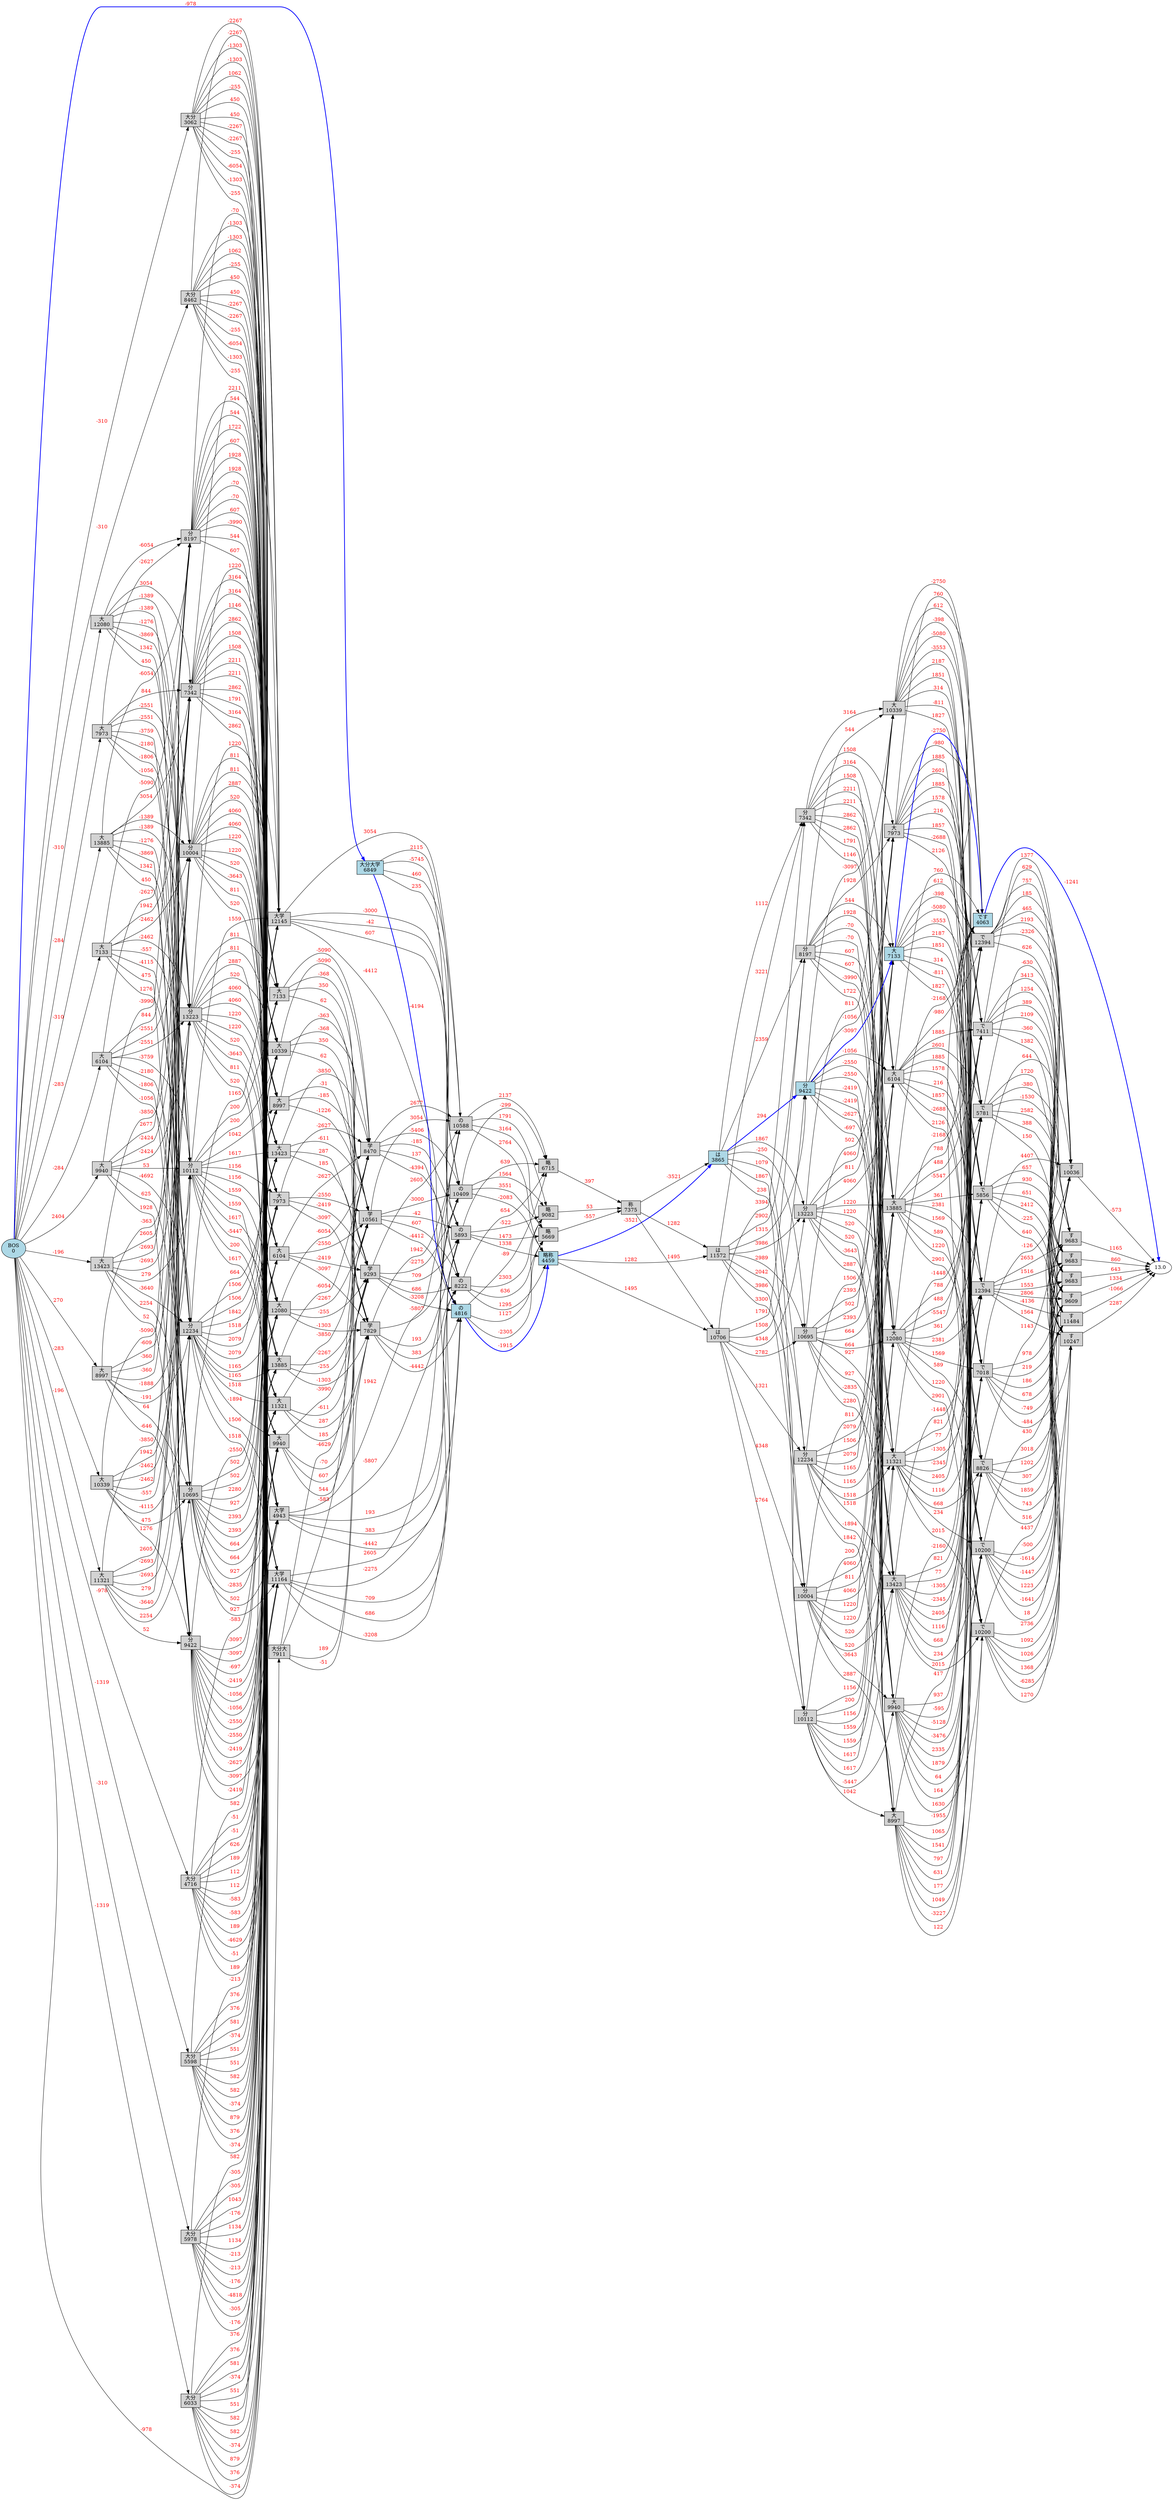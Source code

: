 digraph G {
  rankdir=LR;
  ranksep=2.0;
  0.0 [label="BOS\n0",shape=ellipse,style=filled,fillcolor=lightblue,fontname=""];
  0.0 [label="BOS\n0",shape=ellipse,style=filled,fillcolor=lightblue,fontname=""];
  0.0 [label="BOS\n0",shape=ellipse,style=filled,fillcolor=lightblue,fontname=""];
  0.0 [label="BOS\n0",shape=ellipse,style=filled,fillcolor=lightblue,fontname=""];
  0.0 [label="BOS\n0",shape=ellipse,style=filled,fillcolor=lightblue,fontname=""];
  0.0 [label="BOS\n0",shape=ellipse,style=filled,fillcolor=lightblue,fontname=""];
  0.0 [label="BOS\n0",shape=ellipse,style=filled,fillcolor=lightblue,fontname=""];
  0.0 [label="BOS\n0",shape=ellipse,style=filled,fillcolor=lightblue,fontname=""];
  0.0 [label="BOS\n0",shape=ellipse,style=filled,fillcolor=lightblue,fontname=""];
  0.0 [label="BOS\n0",shape=ellipse,style=filled,fillcolor=lightblue,fontname=""];
  0.0 [label="BOS\n0",shape=ellipse,style=filled,fillcolor=lightblue,fontname=""];
  0.0 [label="BOS\n0",shape=ellipse,style=filled,fillcolor=lightblue,fontname=""];
  0.0 [label="BOS\n0",shape=ellipse,style=filled,fillcolor=lightblue,fontname=""];
  0.0 [label="BOS\n0",shape=ellipse,style=filled,fillcolor=lightblue,fontname=""];
  0.0 [label="BOS\n0",shape=ellipse,style=filled,fillcolor=lightblue,fontname=""];
  0.0 [label="BOS\n0",shape=ellipse,style=filled,fillcolor=lightblue,fontname=""];
  0.0 [label="BOS\n0",shape=ellipse,style=filled,fillcolor=lightblue,fontname=""];
  0.0 [label="BOS\n0",shape=ellipse,style=filled,fillcolor=lightblue,fontname=""];
  0.0 [label="BOS\n0",shape=ellipse,style=filled,fillcolor=lightblue,fontname=""];
  1.0 [label="大\n6104",shape=box,style=filled,fillcolor=lightgray,fontname=""];
  1.0 [label="大\n6104",shape=box,style=filled,fillcolor=lightgray,fontname=""];
  1.0 [label="大\n6104",shape=box,style=filled,fillcolor=lightgray,fontname=""];
  1.0 [label="大\n6104",shape=box,style=filled,fillcolor=lightgray,fontname=""];
  1.0 [label="大\n6104",shape=box,style=filled,fillcolor=lightgray,fontname=""];
  1.0 [label="大\n6104",shape=box,style=filled,fillcolor=lightgray,fontname=""];
  1.0 [label="大\n6104",shape=box,style=filled,fillcolor=lightgray,fontname=""];
  1.0 [label="大\n6104",shape=box,style=filled,fillcolor=lightgray,fontname=""];
  1.0 [label="大\n6104",shape=box,style=filled,fillcolor=lightgray,fontname=""];
  1.1 [label="大\n10339",shape=box,style=filled,fillcolor=lightgray,fontname=""];
  1.1 [label="大\n10339",shape=box,style=filled,fillcolor=lightgray,fontname=""];
  1.1 [label="大\n10339",shape=box,style=filled,fillcolor=lightgray,fontname=""];
  1.1 [label="大\n10339",shape=box,style=filled,fillcolor=lightgray,fontname=""];
  1.1 [label="大\n10339",shape=box,style=filled,fillcolor=lightgray,fontname=""];
  1.1 [label="大\n10339",shape=box,style=filled,fillcolor=lightgray,fontname=""];
  1.1 [label="大\n10339",shape=box,style=filled,fillcolor=lightgray,fontname=""];
  1.1 [label="大\n10339",shape=box,style=filled,fillcolor=lightgray,fontname=""];
  1.1 [label="大\n10339",shape=box,style=filled,fillcolor=lightgray,fontname=""];
  1.2 [label="大分\n3062",shape=box,style=filled,fillcolor=lightgray,fontname=""];
  1.2 [label="大分\n3062",shape=box,style=filled,fillcolor=lightgray,fontname=""];
  1.2 [label="大分\n3062",shape=box,style=filled,fillcolor=lightgray,fontname=""];
  1.2 [label="大分\n3062",shape=box,style=filled,fillcolor=lightgray,fontname=""];
  1.2 [label="大分\n3062",shape=box,style=filled,fillcolor=lightgray,fontname=""];
  1.2 [label="大分\n3062",shape=box,style=filled,fillcolor=lightgray,fontname=""];
  1.2 [label="大分\n3062",shape=box,style=filled,fillcolor=lightgray,fontname=""];
  1.2 [label="大分\n3062",shape=box,style=filled,fillcolor=lightgray,fontname=""];
  1.2 [label="大分\n3062",shape=box,style=filled,fillcolor=lightgray,fontname=""];
  1.2 [label="大分\n3062",shape=box,style=filled,fillcolor=lightgray,fontname=""];
  1.2 [label="大分\n3062",shape=box,style=filled,fillcolor=lightgray,fontname=""];
  1.2 [label="大分\n3062",shape=box,style=filled,fillcolor=lightgray,fontname=""];
  1.2 [label="大分\n3062",shape=box,style=filled,fillcolor=lightgray,fontname=""];
  1.2 [label="大分\n3062",shape=box,style=filled,fillcolor=lightgray,fontname=""];
  1.3 [label="大分\n8462",shape=box,style=filled,fillcolor=lightgray,fontname=""];
  1.3 [label="大分\n8462",shape=box,style=filled,fillcolor=lightgray,fontname=""];
  1.3 [label="大分\n8462",shape=box,style=filled,fillcolor=lightgray,fontname=""];
  1.3 [label="大分\n8462",shape=box,style=filled,fillcolor=lightgray,fontname=""];
  1.3 [label="大分\n8462",shape=box,style=filled,fillcolor=lightgray,fontname=""];
  1.3 [label="大分\n8462",shape=box,style=filled,fillcolor=lightgray,fontname=""];
  1.3 [label="大分\n8462",shape=box,style=filled,fillcolor=lightgray,fontname=""];
  1.3 [label="大分\n8462",shape=box,style=filled,fillcolor=lightgray,fontname=""];
  1.3 [label="大分\n8462",shape=box,style=filled,fillcolor=lightgray,fontname=""];
  1.3 [label="大分\n8462",shape=box,style=filled,fillcolor=lightgray,fontname=""];
  1.3 [label="大分\n8462",shape=box,style=filled,fillcolor=lightgray,fontname=""];
  1.3 [label="大分\n8462",shape=box,style=filled,fillcolor=lightgray,fontname=""];
  1.3 [label="大分\n8462",shape=box,style=filled,fillcolor=lightgray,fontname=""];
  1.3 [label="大分\n8462",shape=box,style=filled,fillcolor=lightgray,fontname=""];
  1.4 [label="大分\n4716",shape=box,style=filled,fillcolor=lightgray,fontname=""];
  1.4 [label="大分\n4716",shape=box,style=filled,fillcolor=lightgray,fontname=""];
  1.4 [label="大分\n4716",shape=box,style=filled,fillcolor=lightgray,fontname=""];
  1.4 [label="大分\n4716",shape=box,style=filled,fillcolor=lightgray,fontname=""];
  1.4 [label="大分\n4716",shape=box,style=filled,fillcolor=lightgray,fontname=""];
  1.4 [label="大分\n4716",shape=box,style=filled,fillcolor=lightgray,fontname=""];
  1.4 [label="大分\n4716",shape=box,style=filled,fillcolor=lightgray,fontname=""];
  1.4 [label="大分\n4716",shape=box,style=filled,fillcolor=lightgray,fontname=""];
  1.4 [label="大分\n4716",shape=box,style=filled,fillcolor=lightgray,fontname=""];
  1.4 [label="大分\n4716",shape=box,style=filled,fillcolor=lightgray,fontname=""];
  1.4 [label="大分\n4716",shape=box,style=filled,fillcolor=lightgray,fontname=""];
  1.4 [label="大分\n4716",shape=box,style=filled,fillcolor=lightgray,fontname=""];
  1.4 [label="大分\n4716",shape=box,style=filled,fillcolor=lightgray,fontname=""];
  1.4 [label="大分\n4716",shape=box,style=filled,fillcolor=lightgray,fontname=""];
  1.5 [label="大分\n6033",shape=box,style=filled,fillcolor=lightgray,fontname=""];
  1.5 [label="大分\n6033",shape=box,style=filled,fillcolor=lightgray,fontname=""];
  1.5 [label="大分\n6033",shape=box,style=filled,fillcolor=lightgray,fontname=""];
  1.5 [label="大分\n6033",shape=box,style=filled,fillcolor=lightgray,fontname=""];
  1.5 [label="大分\n6033",shape=box,style=filled,fillcolor=lightgray,fontname=""];
  1.5 [label="大分\n6033",shape=box,style=filled,fillcolor=lightgray,fontname=""];
  1.5 [label="大分\n6033",shape=box,style=filled,fillcolor=lightgray,fontname=""];
  1.5 [label="大分\n6033",shape=box,style=filled,fillcolor=lightgray,fontname=""];
  1.5 [label="大分\n6033",shape=box,style=filled,fillcolor=lightgray,fontname=""];
  1.5 [label="大分\n6033",shape=box,style=filled,fillcolor=lightgray,fontname=""];
  1.5 [label="大分\n6033",shape=box,style=filled,fillcolor=lightgray,fontname=""];
  1.5 [label="大分\n6033",shape=box,style=filled,fillcolor=lightgray,fontname=""];
  1.5 [label="大分\n6033",shape=box,style=filled,fillcolor=lightgray,fontname=""];
  1.5 [label="大分\n6033",shape=box,style=filled,fillcolor=lightgray,fontname=""];
  1.6 [label="大\n8997",shape=box,style=filled,fillcolor=lightgray,fontname=""];
  1.6 [label="大\n8997",shape=box,style=filled,fillcolor=lightgray,fontname=""];
  1.6 [label="大\n8997",shape=box,style=filled,fillcolor=lightgray,fontname=""];
  1.6 [label="大\n8997",shape=box,style=filled,fillcolor=lightgray,fontname=""];
  1.6 [label="大\n8997",shape=box,style=filled,fillcolor=lightgray,fontname=""];
  1.6 [label="大\n8997",shape=box,style=filled,fillcolor=lightgray,fontname=""];
  1.6 [label="大\n8997",shape=box,style=filled,fillcolor=lightgray,fontname=""];
  1.6 [label="大\n8997",shape=box,style=filled,fillcolor=lightgray,fontname=""];
  1.6 [label="大\n8997",shape=box,style=filled,fillcolor=lightgray,fontname=""];
  1.7 [label="大分\n5978",shape=box,style=filled,fillcolor=lightgray,fontname=""];
  1.7 [label="大分\n5978",shape=box,style=filled,fillcolor=lightgray,fontname=""];
  1.7 [label="大分\n5978",shape=box,style=filled,fillcolor=lightgray,fontname=""];
  1.7 [label="大分\n5978",shape=box,style=filled,fillcolor=lightgray,fontname=""];
  1.7 [label="大分\n5978",shape=box,style=filled,fillcolor=lightgray,fontname=""];
  1.7 [label="大分\n5978",shape=box,style=filled,fillcolor=lightgray,fontname=""];
  1.7 [label="大分\n5978",shape=box,style=filled,fillcolor=lightgray,fontname=""];
  1.7 [label="大分\n5978",shape=box,style=filled,fillcolor=lightgray,fontname=""];
  1.7 [label="大分\n5978",shape=box,style=filled,fillcolor=lightgray,fontname=""];
  1.7 [label="大分\n5978",shape=box,style=filled,fillcolor=lightgray,fontname=""];
  1.7 [label="大分\n5978",shape=box,style=filled,fillcolor=lightgray,fontname=""];
  1.7 [label="大分\n5978",shape=box,style=filled,fillcolor=lightgray,fontname=""];
  1.7 [label="大分\n5978",shape=box,style=filled,fillcolor=lightgray,fontname=""];
  1.7 [label="大分\n5978",shape=box,style=filled,fillcolor=lightgray,fontname=""];
  1.8 [label="大\n9940",shape=box,style=filled,fillcolor=lightgray,fontname=""];
  1.8 [label="大\n9940",shape=box,style=filled,fillcolor=lightgray,fontname=""];
  1.8 [label="大\n9940",shape=box,style=filled,fillcolor=lightgray,fontname=""];
  1.8 [label="大\n9940",shape=box,style=filled,fillcolor=lightgray,fontname=""];
  1.8 [label="大\n9940",shape=box,style=filled,fillcolor=lightgray,fontname=""];
  1.8 [label="大\n9940",shape=box,style=filled,fillcolor=lightgray,fontname=""];
  1.8 [label="大\n9940",shape=box,style=filled,fillcolor=lightgray,fontname=""];
  1.8 [label="大\n9940",shape=box,style=filled,fillcolor=lightgray,fontname=""];
  1.8 [label="大\n9940",shape=box,style=filled,fillcolor=lightgray,fontname=""];
  1.9 [label="大分大学\n6849",shape=box,style=filled,fillcolor=lightblue,fontname=""];
  1.9 [label="大分大学\n6849",shape=box,style=filled,fillcolor=lightblue,fontname=""];
  1.9 [label="大分大学\n6849",shape=box,style=filled,fillcolor=lightblue,fontname=""];
  1.9 [label="大分大学\n6849",shape=box,style=filled,fillcolor=lightblue,fontname=""];
  1.9 [label="大分大学\n6849",shape=box,style=filled,fillcolor=lightblue,fontname=""];
  1.9 [label="大分大学\n6849",shape=box,style=filled,fillcolor=lightblue,fontname=""];
  1.10 [label="大\n12080",shape=box,style=filled,fillcolor=lightgray,fontname=""];
  1.10 [label="大\n12080",shape=box,style=filled,fillcolor=lightgray,fontname=""];
  1.10 [label="大\n12080",shape=box,style=filled,fillcolor=lightgray,fontname=""];
  1.10 [label="大\n12080",shape=box,style=filled,fillcolor=lightgray,fontname=""];
  1.10 [label="大\n12080",shape=box,style=filled,fillcolor=lightgray,fontname=""];
  1.10 [label="大\n12080",shape=box,style=filled,fillcolor=lightgray,fontname=""];
  1.10 [label="大\n12080",shape=box,style=filled,fillcolor=lightgray,fontname=""];
  1.10 [label="大\n12080",shape=box,style=filled,fillcolor=lightgray,fontname=""];
  1.10 [label="大\n12080",shape=box,style=filled,fillcolor=lightgray,fontname=""];
  1.11 [label="大\n7973",shape=box,style=filled,fillcolor=lightgray,fontname=""];
  1.11 [label="大\n7973",shape=box,style=filled,fillcolor=lightgray,fontname=""];
  1.11 [label="大\n7973",shape=box,style=filled,fillcolor=lightgray,fontname=""];
  1.11 [label="大\n7973",shape=box,style=filled,fillcolor=lightgray,fontname=""];
  1.11 [label="大\n7973",shape=box,style=filled,fillcolor=lightgray,fontname=""];
  1.11 [label="大\n7973",shape=box,style=filled,fillcolor=lightgray,fontname=""];
  1.11 [label="大\n7973",shape=box,style=filled,fillcolor=lightgray,fontname=""];
  1.11 [label="大\n7973",shape=box,style=filled,fillcolor=lightgray,fontname=""];
  1.11 [label="大\n7973",shape=box,style=filled,fillcolor=lightgray,fontname=""];
  1.12 [label="大\n13423",shape=box,style=filled,fillcolor=lightgray,fontname=""];
  1.12 [label="大\n13423",shape=box,style=filled,fillcolor=lightgray,fontname=""];
  1.12 [label="大\n13423",shape=box,style=filled,fillcolor=lightgray,fontname=""];
  1.12 [label="大\n13423",shape=box,style=filled,fillcolor=lightgray,fontname=""];
  1.12 [label="大\n13423",shape=box,style=filled,fillcolor=lightgray,fontname=""];
  1.12 [label="大\n13423",shape=box,style=filled,fillcolor=lightgray,fontname=""];
  1.12 [label="大\n13423",shape=box,style=filled,fillcolor=lightgray,fontname=""];
  1.12 [label="大\n13423",shape=box,style=filled,fillcolor=lightgray,fontname=""];
  1.12 [label="大\n13423",shape=box,style=filled,fillcolor=lightgray,fontname=""];
  1.13 [label="大\n13885",shape=box,style=filled,fillcolor=lightgray,fontname=""];
  1.13 [label="大\n13885",shape=box,style=filled,fillcolor=lightgray,fontname=""];
  1.13 [label="大\n13885",shape=box,style=filled,fillcolor=lightgray,fontname=""];
  1.13 [label="大\n13885",shape=box,style=filled,fillcolor=lightgray,fontname=""];
  1.13 [label="大\n13885",shape=box,style=filled,fillcolor=lightgray,fontname=""];
  1.13 [label="大\n13885",shape=box,style=filled,fillcolor=lightgray,fontname=""];
  1.13 [label="大\n13885",shape=box,style=filled,fillcolor=lightgray,fontname=""];
  1.13 [label="大\n13885",shape=box,style=filled,fillcolor=lightgray,fontname=""];
  1.13 [label="大\n13885",shape=box,style=filled,fillcolor=lightgray,fontname=""];
  1.14 [label="大\n7133",shape=box,style=filled,fillcolor=lightgray,fontname=""];
  1.14 [label="大\n7133",shape=box,style=filled,fillcolor=lightgray,fontname=""];
  1.14 [label="大\n7133",shape=box,style=filled,fillcolor=lightgray,fontname=""];
  1.14 [label="大\n7133",shape=box,style=filled,fillcolor=lightgray,fontname=""];
  1.14 [label="大\n7133",shape=box,style=filled,fillcolor=lightgray,fontname=""];
  1.14 [label="大\n7133",shape=box,style=filled,fillcolor=lightgray,fontname=""];
  1.14 [label="大\n7133",shape=box,style=filled,fillcolor=lightgray,fontname=""];
  1.14 [label="大\n7133",shape=box,style=filled,fillcolor=lightgray,fontname=""];
  1.14 [label="大\n7133",shape=box,style=filled,fillcolor=lightgray,fontname=""];
  1.15 [label="大\n11321",shape=box,style=filled,fillcolor=lightgray,fontname=""];
  1.15 [label="大\n11321",shape=box,style=filled,fillcolor=lightgray,fontname=""];
  1.15 [label="大\n11321",shape=box,style=filled,fillcolor=lightgray,fontname=""];
  1.15 [label="大\n11321",shape=box,style=filled,fillcolor=lightgray,fontname=""];
  1.15 [label="大\n11321",shape=box,style=filled,fillcolor=lightgray,fontname=""];
  1.15 [label="大\n11321",shape=box,style=filled,fillcolor=lightgray,fontname=""];
  1.15 [label="大\n11321",shape=box,style=filled,fillcolor=lightgray,fontname=""];
  1.15 [label="大\n11321",shape=box,style=filled,fillcolor=lightgray,fontname=""];
  1.15 [label="大\n11321",shape=box,style=filled,fillcolor=lightgray,fontname=""];
  1.16 [label="大分大\n7911",shape=box,style=filled,fillcolor=lightgray,fontname=""];
  1.16 [label="大分大\n7911",shape=box,style=filled,fillcolor=lightgray,fontname=""];
  1.16 [label="大分大\n7911",shape=box,style=filled,fillcolor=lightgray,fontname=""];
  1.16 [label="大分大\n7911",shape=box,style=filled,fillcolor=lightgray,fontname=""];
  1.16 [label="大分大\n7911",shape=box,style=filled,fillcolor=lightgray,fontname=""];
  1.17 [label="大分\n5598",shape=box,style=filled,fillcolor=lightgray,fontname=""];
  1.17 [label="大分\n5598",shape=box,style=filled,fillcolor=lightgray,fontname=""];
  1.17 [label="大分\n5598",shape=box,style=filled,fillcolor=lightgray,fontname=""];
  1.17 [label="大分\n5598",shape=box,style=filled,fillcolor=lightgray,fontname=""];
  1.17 [label="大分\n5598",shape=box,style=filled,fillcolor=lightgray,fontname=""];
  1.17 [label="大分\n5598",shape=box,style=filled,fillcolor=lightgray,fontname=""];
  1.17 [label="大分\n5598",shape=box,style=filled,fillcolor=lightgray,fontname=""];
  1.17 [label="大分\n5598",shape=box,style=filled,fillcolor=lightgray,fontname=""];
  1.17 [label="大分\n5598",shape=box,style=filled,fillcolor=lightgray,fontname=""];
  1.17 [label="大分\n5598",shape=box,style=filled,fillcolor=lightgray,fontname=""];
  1.17 [label="大分\n5598",shape=box,style=filled,fillcolor=lightgray,fontname=""];
  1.17 [label="大分\n5598",shape=box,style=filled,fillcolor=lightgray,fontname=""];
  1.17 [label="大分\n5598",shape=box,style=filled,fillcolor=lightgray,fontname=""];
  1.17 [label="大分\n5598",shape=box,style=filled,fillcolor=lightgray,fontname=""];
  2.0 [label="分\n7342",shape=box,style=filled,fillcolor=lightgray,fontname=""];
  2.0 [label="分\n7342",shape=box,style=filled,fillcolor=lightgray,fontname=""];
  2.0 [label="分\n7342",shape=box,style=filled,fillcolor=lightgray,fontname=""];
  2.0 [label="分\n7342",shape=box,style=filled,fillcolor=lightgray,fontname=""];
  2.0 [label="分\n7342",shape=box,style=filled,fillcolor=lightgray,fontname=""];
  2.0 [label="分\n7342",shape=box,style=filled,fillcolor=lightgray,fontname=""];
  2.0 [label="分\n7342",shape=box,style=filled,fillcolor=lightgray,fontname=""];
  2.0 [label="分\n7342",shape=box,style=filled,fillcolor=lightgray,fontname=""];
  2.0 [label="分\n7342",shape=box,style=filled,fillcolor=lightgray,fontname=""];
  2.0 [label="分\n7342",shape=box,style=filled,fillcolor=lightgray,fontname=""];
  2.0 [label="分\n7342",shape=box,style=filled,fillcolor=lightgray,fontname=""];
  2.0 [label="分\n7342",shape=box,style=filled,fillcolor=lightgray,fontname=""];
  2.0 [label="分\n7342",shape=box,style=filled,fillcolor=lightgray,fontname=""];
  2.0 [label="分\n7342",shape=box,style=filled,fillcolor=lightgray,fontname=""];
  2.1 [label="分\n10112",shape=box,style=filled,fillcolor=lightgray,fontname=""];
  2.1 [label="分\n10112",shape=box,style=filled,fillcolor=lightgray,fontname=""];
  2.1 [label="分\n10112",shape=box,style=filled,fillcolor=lightgray,fontname=""];
  2.1 [label="分\n10112",shape=box,style=filled,fillcolor=lightgray,fontname=""];
  2.1 [label="分\n10112",shape=box,style=filled,fillcolor=lightgray,fontname=""];
  2.1 [label="分\n10112",shape=box,style=filled,fillcolor=lightgray,fontname=""];
  2.1 [label="分\n10112",shape=box,style=filled,fillcolor=lightgray,fontname=""];
  2.1 [label="分\n10112",shape=box,style=filled,fillcolor=lightgray,fontname=""];
  2.1 [label="分\n10112",shape=box,style=filled,fillcolor=lightgray,fontname=""];
  2.1 [label="分\n10112",shape=box,style=filled,fillcolor=lightgray,fontname=""];
  2.1 [label="分\n10112",shape=box,style=filled,fillcolor=lightgray,fontname=""];
  2.1 [label="分\n10112",shape=box,style=filled,fillcolor=lightgray,fontname=""];
  2.1 [label="分\n10112",shape=box,style=filled,fillcolor=lightgray,fontname=""];
  2.1 [label="分\n10112",shape=box,style=filled,fillcolor=lightgray,fontname=""];
  2.2 [label="分\n12234",shape=box,style=filled,fillcolor=lightgray,fontname=""];
  2.2 [label="分\n12234",shape=box,style=filled,fillcolor=lightgray,fontname=""];
  2.2 [label="分\n12234",shape=box,style=filled,fillcolor=lightgray,fontname=""];
  2.2 [label="分\n12234",shape=box,style=filled,fillcolor=lightgray,fontname=""];
  2.2 [label="分\n12234",shape=box,style=filled,fillcolor=lightgray,fontname=""];
  2.2 [label="分\n12234",shape=box,style=filled,fillcolor=lightgray,fontname=""];
  2.2 [label="分\n12234",shape=box,style=filled,fillcolor=lightgray,fontname=""];
  2.2 [label="分\n12234",shape=box,style=filled,fillcolor=lightgray,fontname=""];
  2.2 [label="分\n12234",shape=box,style=filled,fillcolor=lightgray,fontname=""];
  2.2 [label="分\n12234",shape=box,style=filled,fillcolor=lightgray,fontname=""];
  2.2 [label="分\n12234",shape=box,style=filled,fillcolor=lightgray,fontname=""];
  2.2 [label="分\n12234",shape=box,style=filled,fillcolor=lightgray,fontname=""];
  2.2 [label="分\n12234",shape=box,style=filled,fillcolor=lightgray,fontname=""];
  2.2 [label="分\n12234",shape=box,style=filled,fillcolor=lightgray,fontname=""];
  2.3 [label="分\n10004",shape=box,style=filled,fillcolor=lightgray,fontname=""];
  2.3 [label="分\n10004",shape=box,style=filled,fillcolor=lightgray,fontname=""];
  2.3 [label="分\n10004",shape=box,style=filled,fillcolor=lightgray,fontname=""];
  2.3 [label="分\n10004",shape=box,style=filled,fillcolor=lightgray,fontname=""];
  2.3 [label="分\n10004",shape=box,style=filled,fillcolor=lightgray,fontname=""];
  2.3 [label="分\n10004",shape=box,style=filled,fillcolor=lightgray,fontname=""];
  2.3 [label="分\n10004",shape=box,style=filled,fillcolor=lightgray,fontname=""];
  2.3 [label="分\n10004",shape=box,style=filled,fillcolor=lightgray,fontname=""];
  2.3 [label="分\n10004",shape=box,style=filled,fillcolor=lightgray,fontname=""];
  2.3 [label="分\n10004",shape=box,style=filled,fillcolor=lightgray,fontname=""];
  2.3 [label="分\n10004",shape=box,style=filled,fillcolor=lightgray,fontname=""];
  2.3 [label="分\n10004",shape=box,style=filled,fillcolor=lightgray,fontname=""];
  2.3 [label="分\n10004",shape=box,style=filled,fillcolor=lightgray,fontname=""];
  2.3 [label="分\n10004",shape=box,style=filled,fillcolor=lightgray,fontname=""];
  2.4 [label="分\n10695",shape=box,style=filled,fillcolor=lightgray,fontname=""];
  2.4 [label="分\n10695",shape=box,style=filled,fillcolor=lightgray,fontname=""];
  2.4 [label="分\n10695",shape=box,style=filled,fillcolor=lightgray,fontname=""];
  2.4 [label="分\n10695",shape=box,style=filled,fillcolor=lightgray,fontname=""];
  2.4 [label="分\n10695",shape=box,style=filled,fillcolor=lightgray,fontname=""];
  2.4 [label="分\n10695",shape=box,style=filled,fillcolor=lightgray,fontname=""];
  2.4 [label="分\n10695",shape=box,style=filled,fillcolor=lightgray,fontname=""];
  2.4 [label="分\n10695",shape=box,style=filled,fillcolor=lightgray,fontname=""];
  2.4 [label="分\n10695",shape=box,style=filled,fillcolor=lightgray,fontname=""];
  2.4 [label="分\n10695",shape=box,style=filled,fillcolor=lightgray,fontname=""];
  2.4 [label="分\n10695",shape=box,style=filled,fillcolor=lightgray,fontname=""];
  2.4 [label="分\n10695",shape=box,style=filled,fillcolor=lightgray,fontname=""];
  2.4 [label="分\n10695",shape=box,style=filled,fillcolor=lightgray,fontname=""];
  2.4 [label="分\n10695",shape=box,style=filled,fillcolor=lightgray,fontname=""];
  2.5 [label="分\n8197",shape=box,style=filled,fillcolor=lightgray,fontname=""];
  2.5 [label="分\n8197",shape=box,style=filled,fillcolor=lightgray,fontname=""];
  2.5 [label="分\n8197",shape=box,style=filled,fillcolor=lightgray,fontname=""];
  2.5 [label="分\n8197",shape=box,style=filled,fillcolor=lightgray,fontname=""];
  2.5 [label="分\n8197",shape=box,style=filled,fillcolor=lightgray,fontname=""];
  2.5 [label="分\n8197",shape=box,style=filled,fillcolor=lightgray,fontname=""];
  2.5 [label="分\n8197",shape=box,style=filled,fillcolor=lightgray,fontname=""];
  2.5 [label="分\n8197",shape=box,style=filled,fillcolor=lightgray,fontname=""];
  2.5 [label="分\n8197",shape=box,style=filled,fillcolor=lightgray,fontname=""];
  2.5 [label="分\n8197",shape=box,style=filled,fillcolor=lightgray,fontname=""];
  2.5 [label="分\n8197",shape=box,style=filled,fillcolor=lightgray,fontname=""];
  2.5 [label="分\n8197",shape=box,style=filled,fillcolor=lightgray,fontname=""];
  2.5 [label="分\n8197",shape=box,style=filled,fillcolor=lightgray,fontname=""];
  2.5 [label="分\n8197",shape=box,style=filled,fillcolor=lightgray,fontname=""];
  2.6 [label="分\n13223",shape=box,style=filled,fillcolor=lightgray,fontname=""];
  2.6 [label="分\n13223",shape=box,style=filled,fillcolor=lightgray,fontname=""];
  2.6 [label="分\n13223",shape=box,style=filled,fillcolor=lightgray,fontname=""];
  2.6 [label="分\n13223",shape=box,style=filled,fillcolor=lightgray,fontname=""];
  2.6 [label="分\n13223",shape=box,style=filled,fillcolor=lightgray,fontname=""];
  2.6 [label="分\n13223",shape=box,style=filled,fillcolor=lightgray,fontname=""];
  2.6 [label="分\n13223",shape=box,style=filled,fillcolor=lightgray,fontname=""];
  2.6 [label="分\n13223",shape=box,style=filled,fillcolor=lightgray,fontname=""];
  2.6 [label="分\n13223",shape=box,style=filled,fillcolor=lightgray,fontname=""];
  2.6 [label="分\n13223",shape=box,style=filled,fillcolor=lightgray,fontname=""];
  2.6 [label="分\n13223",shape=box,style=filled,fillcolor=lightgray,fontname=""];
  2.6 [label="分\n13223",shape=box,style=filled,fillcolor=lightgray,fontname=""];
  2.6 [label="分\n13223",shape=box,style=filled,fillcolor=lightgray,fontname=""];
  2.6 [label="分\n13223",shape=box,style=filled,fillcolor=lightgray,fontname=""];
  2.7 [label="分\n9422",shape=box,style=filled,fillcolor=lightgray,fontname=""];
  2.7 [label="分\n9422",shape=box,style=filled,fillcolor=lightgray,fontname=""];
  2.7 [label="分\n9422",shape=box,style=filled,fillcolor=lightgray,fontname=""];
  2.7 [label="分\n9422",shape=box,style=filled,fillcolor=lightgray,fontname=""];
  2.7 [label="分\n9422",shape=box,style=filled,fillcolor=lightgray,fontname=""];
  2.7 [label="分\n9422",shape=box,style=filled,fillcolor=lightgray,fontname=""];
  2.7 [label="分\n9422",shape=box,style=filled,fillcolor=lightgray,fontname=""];
  2.7 [label="分\n9422",shape=box,style=filled,fillcolor=lightgray,fontname=""];
  2.7 [label="分\n9422",shape=box,style=filled,fillcolor=lightgray,fontname=""];
  2.7 [label="分\n9422",shape=box,style=filled,fillcolor=lightgray,fontname=""];
  2.7 [label="分\n9422",shape=box,style=filled,fillcolor=lightgray,fontname=""];
  2.7 [label="分\n9422",shape=box,style=filled,fillcolor=lightgray,fontname=""];
  2.7 [label="分\n9422",shape=box,style=filled,fillcolor=lightgray,fontname=""];
  2.7 [label="分\n9422",shape=box,style=filled,fillcolor=lightgray,fontname=""];
  3.0 [label="大学\n12145",shape=box,style=filled,fillcolor=lightgray,fontname=""];
  3.0 [label="大学\n12145",shape=box,style=filled,fillcolor=lightgray,fontname=""];
  3.0 [label="大学\n12145",shape=box,style=filled,fillcolor=lightgray,fontname=""];
  3.0 [label="大学\n12145",shape=box,style=filled,fillcolor=lightgray,fontname=""];
  3.0 [label="大学\n12145",shape=box,style=filled,fillcolor=lightgray,fontname=""];
  3.0 [label="大学\n12145",shape=box,style=filled,fillcolor=lightgray,fontname=""];
  3.1 [label="大学\n4943",shape=box,style=filled,fillcolor=lightgray,fontname=""];
  3.1 [label="大学\n4943",shape=box,style=filled,fillcolor=lightgray,fontname=""];
  3.1 [label="大学\n4943",shape=box,style=filled,fillcolor=lightgray,fontname=""];
  3.1 [label="大学\n4943",shape=box,style=filled,fillcolor=lightgray,fontname=""];
  3.1 [label="大学\n4943",shape=box,style=filled,fillcolor=lightgray,fontname=""];
  3.1 [label="大学\n4943",shape=box,style=filled,fillcolor=lightgray,fontname=""];
  3.2 [label="大\n6104",shape=box,style=filled,fillcolor=lightgray,fontname=""];
  3.2 [label="大\n6104",shape=box,style=filled,fillcolor=lightgray,fontname=""];
  3.2 [label="大\n6104",shape=box,style=filled,fillcolor=lightgray,fontname=""];
  3.2 [label="大\n6104",shape=box,style=filled,fillcolor=lightgray,fontname=""];
  3.2 [label="大\n6104",shape=box,style=filled,fillcolor=lightgray,fontname=""];
  3.3 [label="大\n10339",shape=box,style=filled,fillcolor=lightgray,fontname=""];
  3.3 [label="大\n10339",shape=box,style=filled,fillcolor=lightgray,fontname=""];
  3.3 [label="大\n10339",shape=box,style=filled,fillcolor=lightgray,fontname=""];
  3.3 [label="大\n10339",shape=box,style=filled,fillcolor=lightgray,fontname=""];
  3.3 [label="大\n10339",shape=box,style=filled,fillcolor=lightgray,fontname=""];
  3.4 [label="大\n13423",shape=box,style=filled,fillcolor=lightgray,fontname=""];
  3.4 [label="大\n13423",shape=box,style=filled,fillcolor=lightgray,fontname=""];
  3.4 [label="大\n13423",shape=box,style=filled,fillcolor=lightgray,fontname=""];
  3.4 [label="大\n13423",shape=box,style=filled,fillcolor=lightgray,fontname=""];
  3.4 [label="大\n13423",shape=box,style=filled,fillcolor=lightgray,fontname=""];
  3.5 [label="大\n13885",shape=box,style=filled,fillcolor=lightgray,fontname=""];
  3.5 [label="大\n13885",shape=box,style=filled,fillcolor=lightgray,fontname=""];
  3.5 [label="大\n13885",shape=box,style=filled,fillcolor=lightgray,fontname=""];
  3.5 [label="大\n13885",shape=box,style=filled,fillcolor=lightgray,fontname=""];
  3.5 [label="大\n13885",shape=box,style=filled,fillcolor=lightgray,fontname=""];
  3.6 [label="大学\n11164",shape=box,style=filled,fillcolor=lightgray,fontname=""];
  3.6 [label="大学\n11164",shape=box,style=filled,fillcolor=lightgray,fontname=""];
  3.6 [label="大学\n11164",shape=box,style=filled,fillcolor=lightgray,fontname=""];
  3.6 [label="大学\n11164",shape=box,style=filled,fillcolor=lightgray,fontname=""];
  3.6 [label="大学\n11164",shape=box,style=filled,fillcolor=lightgray,fontname=""];
  3.6 [label="大学\n11164",shape=box,style=filled,fillcolor=lightgray,fontname=""];
  3.7 [label="大\n8997",shape=box,style=filled,fillcolor=lightgray,fontname=""];
  3.7 [label="大\n8997",shape=box,style=filled,fillcolor=lightgray,fontname=""];
  3.7 [label="大\n8997",shape=box,style=filled,fillcolor=lightgray,fontname=""];
  3.7 [label="大\n8997",shape=box,style=filled,fillcolor=lightgray,fontname=""];
  3.7 [label="大\n8997",shape=box,style=filled,fillcolor=lightgray,fontname=""];
  3.8 [label="大\n9940",shape=box,style=filled,fillcolor=lightgray,fontname=""];
  3.8 [label="大\n9940",shape=box,style=filled,fillcolor=lightgray,fontname=""];
  3.8 [label="大\n9940",shape=box,style=filled,fillcolor=lightgray,fontname=""];
  3.8 [label="大\n9940",shape=box,style=filled,fillcolor=lightgray,fontname=""];
  3.8 [label="大\n9940",shape=box,style=filled,fillcolor=lightgray,fontname=""];
  3.9 [label="大\n7133",shape=box,style=filled,fillcolor=lightgray,fontname=""];
  3.9 [label="大\n7133",shape=box,style=filled,fillcolor=lightgray,fontname=""];
  3.9 [label="大\n7133",shape=box,style=filled,fillcolor=lightgray,fontname=""];
  3.9 [label="大\n7133",shape=box,style=filled,fillcolor=lightgray,fontname=""];
  3.9 [label="大\n7133",shape=box,style=filled,fillcolor=lightgray,fontname=""];
  3.10 [label="大\n11321",shape=box,style=filled,fillcolor=lightgray,fontname=""];
  3.10 [label="大\n11321",shape=box,style=filled,fillcolor=lightgray,fontname=""];
  3.10 [label="大\n11321",shape=box,style=filled,fillcolor=lightgray,fontname=""];
  3.10 [label="大\n11321",shape=box,style=filled,fillcolor=lightgray,fontname=""];
  3.10 [label="大\n11321",shape=box,style=filled,fillcolor=lightgray,fontname=""];
  3.11 [label="大\n12080",shape=box,style=filled,fillcolor=lightgray,fontname=""];
  3.11 [label="大\n12080",shape=box,style=filled,fillcolor=lightgray,fontname=""];
  3.11 [label="大\n12080",shape=box,style=filled,fillcolor=lightgray,fontname=""];
  3.11 [label="大\n12080",shape=box,style=filled,fillcolor=lightgray,fontname=""];
  3.11 [label="大\n12080",shape=box,style=filled,fillcolor=lightgray,fontname=""];
  3.12 [label="大\n7973",shape=box,style=filled,fillcolor=lightgray,fontname=""];
  3.12 [label="大\n7973",shape=box,style=filled,fillcolor=lightgray,fontname=""];
  3.12 [label="大\n7973",shape=box,style=filled,fillcolor=lightgray,fontname=""];
  3.12 [label="大\n7973",shape=box,style=filled,fillcolor=lightgray,fontname=""];
  3.12 [label="大\n7973",shape=box,style=filled,fillcolor=lightgray,fontname=""];
  4.0 [label="学\n10561",shape=box,style=filled,fillcolor=lightgray,fontname=""];
  4.0 [label="学\n10561",shape=box,style=filled,fillcolor=lightgray,fontname=""];
  4.0 [label="学\n10561",shape=box,style=filled,fillcolor=lightgray,fontname=""];
  4.0 [label="学\n10561",shape=box,style=filled,fillcolor=lightgray,fontname=""];
  4.0 [label="学\n10561",shape=box,style=filled,fillcolor=lightgray,fontname=""];
  4.0 [label="学\n10561",shape=box,style=filled,fillcolor=lightgray,fontname=""];
  4.1 [label="学\n7829",shape=box,style=filled,fillcolor=lightgray,fontname=""];
  4.1 [label="学\n7829",shape=box,style=filled,fillcolor=lightgray,fontname=""];
  4.1 [label="学\n7829",shape=box,style=filled,fillcolor=lightgray,fontname=""];
  4.1 [label="学\n7829",shape=box,style=filled,fillcolor=lightgray,fontname=""];
  4.1 [label="学\n7829",shape=box,style=filled,fillcolor=lightgray,fontname=""];
  4.1 [label="学\n7829",shape=box,style=filled,fillcolor=lightgray,fontname=""];
  4.2 [label="学\n9293",shape=box,style=filled,fillcolor=lightgray,fontname=""];
  4.2 [label="学\n9293",shape=box,style=filled,fillcolor=lightgray,fontname=""];
  4.2 [label="学\n9293",shape=box,style=filled,fillcolor=lightgray,fontname=""];
  4.2 [label="学\n9293",shape=box,style=filled,fillcolor=lightgray,fontname=""];
  4.2 [label="学\n9293",shape=box,style=filled,fillcolor=lightgray,fontname=""];
  4.2 [label="学\n9293",shape=box,style=filled,fillcolor=lightgray,fontname=""];
  4.3 [label="学\n8470",shape=box,style=filled,fillcolor=lightgray,fontname=""];
  4.3 [label="学\n8470",shape=box,style=filled,fillcolor=lightgray,fontname=""];
  4.3 [label="学\n8470",shape=box,style=filled,fillcolor=lightgray,fontname=""];
  4.3 [label="学\n8470",shape=box,style=filled,fillcolor=lightgray,fontname=""];
  4.3 [label="学\n8470",shape=box,style=filled,fillcolor=lightgray,fontname=""];
  4.3 [label="学\n8470",shape=box,style=filled,fillcolor=lightgray,fontname=""];
  5.0 [label="の\n10409",shape=box,style=filled,fillcolor=lightgray,fontname=""];
  5.0 [label="の\n10409",shape=box,style=filled,fillcolor=lightgray,fontname=""];
  5.0 [label="の\n10409",shape=box,style=filled,fillcolor=lightgray,fontname=""];
  5.0 [label="の\n10409",shape=box,style=filled,fillcolor=lightgray,fontname=""];
  5.0 [label="の\n10409",shape=box,style=filled,fillcolor=lightgray,fontname=""];
  5.1 [label="の\n5893",shape=box,style=filled,fillcolor=lightgray,fontname=""];
  5.1 [label="の\n5893",shape=box,style=filled,fillcolor=lightgray,fontname=""];
  5.1 [label="の\n5893",shape=box,style=filled,fillcolor=lightgray,fontname=""];
  5.1 [label="の\n5893",shape=box,style=filled,fillcolor=lightgray,fontname=""];
  5.1 [label="の\n5893",shape=box,style=filled,fillcolor=lightgray,fontname=""];
  5.2 [label="の\n10588",shape=box,style=filled,fillcolor=lightgray,fontname=""];
  5.2 [label="の\n10588",shape=box,style=filled,fillcolor=lightgray,fontname=""];
  5.2 [label="の\n10588",shape=box,style=filled,fillcolor=lightgray,fontname=""];
  5.2 [label="の\n10588",shape=box,style=filled,fillcolor=lightgray,fontname=""];
  5.2 [label="の\n10588",shape=box,style=filled,fillcolor=lightgray,fontname=""];
  5.3 [label="の\n4816",shape=box,style=filled,fillcolor=lightblue,fontname=""];
  5.3 [label="の\n4816",shape=box,style=filled,fillcolor=lightblue,fontname=""];
  5.3 [label="の\n4816",shape=box,style=filled,fillcolor=lightblue,fontname=""];
  5.3 [label="の\n4816",shape=box,style=filled,fillcolor=lightblue,fontname=""];
  5.3 [label="の\n4816",shape=box,style=filled,fillcolor=lightblue,fontname=""];
  5.4 [label="の\n8222",shape=box,style=filled,fillcolor=lightgray,fontname=""];
  5.4 [label="の\n8222",shape=box,style=filled,fillcolor=lightgray,fontname=""];
  5.4 [label="の\n8222",shape=box,style=filled,fillcolor=lightgray,fontname=""];
  5.4 [label="の\n8222",shape=box,style=filled,fillcolor=lightgray,fontname=""];
  5.4 [label="の\n8222",shape=box,style=filled,fillcolor=lightgray,fontname=""];
  6.0 [label="略\n9082",shape=box,style=filled,fillcolor=lightgray,fontname=""];
  6.0 [label="略\n9082",shape=box,style=filled,fillcolor=lightgray,fontname=""];
  6.1 [label="略\n6715",shape=box,style=filled,fillcolor=lightgray,fontname=""];
  6.1 [label="略\n6715",shape=box,style=filled,fillcolor=lightgray,fontname=""];
  6.2 [label="略\n5669",shape=box,style=filled,fillcolor=lightgray,fontname=""];
  6.2 [label="略\n5669",shape=box,style=filled,fillcolor=lightgray,fontname=""];
  6.3 [label="略称\n4459",shape=box,style=filled,fillcolor=lightblue,fontname=""];
  6.3 [label="略称\n4459",shape=box,style=filled,fillcolor=lightblue,fontname=""];
  6.3 [label="略称\n4459",shape=box,style=filled,fillcolor=lightblue,fontname=""];
  6.3 [label="略称\n4459",shape=box,style=filled,fillcolor=lightblue,fontname=""];
  7.0 [label="称\n7375",shape=box,style=filled,fillcolor=lightgray,fontname=""];
  7.0 [label="称\n7375",shape=box,style=filled,fillcolor=lightgray,fontname=""];
  7.0 [label="称\n7375",shape=box,style=filled,fillcolor=lightgray,fontname=""];
  7.0 [label="称\n7375",shape=box,style=filled,fillcolor=lightgray,fontname=""];
  8.0 [label="は\n11572",shape=box,style=filled,fillcolor=lightgray,fontname=""];
  8.0 [label="は\n11572",shape=box,style=filled,fillcolor=lightgray,fontname=""];
  8.0 [label="は\n11572",shape=box,style=filled,fillcolor=lightgray,fontname=""];
  8.0 [label="は\n11572",shape=box,style=filled,fillcolor=lightgray,fontname=""];
  8.0 [label="は\n11572",shape=box,style=filled,fillcolor=lightgray,fontname=""];
  8.0 [label="は\n11572",shape=box,style=filled,fillcolor=lightgray,fontname=""];
  8.0 [label="は\n11572",shape=box,style=filled,fillcolor=lightgray,fontname=""];
  8.0 [label="は\n11572",shape=box,style=filled,fillcolor=lightgray,fontname=""];
  8.0 [label="は\n11572",shape=box,style=filled,fillcolor=lightgray,fontname=""];
  8.1 [label="は\n3865",shape=box,style=filled,fillcolor=lightblue,fontname=""];
  8.1 [label="は\n3865",shape=box,style=filled,fillcolor=lightblue,fontname=""];
  8.1 [label="は\n3865",shape=box,style=filled,fillcolor=lightblue,fontname=""];
  8.1 [label="は\n3865",shape=box,style=filled,fillcolor=lightblue,fontname=""];
  8.1 [label="は\n3865",shape=box,style=filled,fillcolor=lightblue,fontname=""];
  8.1 [label="は\n3865",shape=box,style=filled,fillcolor=lightblue,fontname=""];
  8.1 [label="は\n3865",shape=box,style=filled,fillcolor=lightblue,fontname=""];
  8.1 [label="は\n3865",shape=box,style=filled,fillcolor=lightblue,fontname=""];
  8.1 [label="は\n3865",shape=box,style=filled,fillcolor=lightblue,fontname=""];
  8.2 [label="は\n10706",shape=box,style=filled,fillcolor=lightgray,fontname=""];
  8.2 [label="は\n10706",shape=box,style=filled,fillcolor=lightgray,fontname=""];
  8.2 [label="は\n10706",shape=box,style=filled,fillcolor=lightgray,fontname=""];
  8.2 [label="は\n10706",shape=box,style=filled,fillcolor=lightgray,fontname=""];
  8.2 [label="は\n10706",shape=box,style=filled,fillcolor=lightgray,fontname=""];
  8.2 [label="は\n10706",shape=box,style=filled,fillcolor=lightgray,fontname=""];
  8.2 [label="は\n10706",shape=box,style=filled,fillcolor=lightgray,fontname=""];
  8.2 [label="は\n10706",shape=box,style=filled,fillcolor=lightgray,fontname=""];
  8.2 [label="は\n10706",shape=box,style=filled,fillcolor=lightgray,fontname=""];
  9.0 [label="分\n7342",shape=box,style=filled,fillcolor=lightgray,fontname=""];
  9.0 [label="分\n7342",shape=box,style=filled,fillcolor=lightgray,fontname=""];
  9.0 [label="分\n7342",shape=box,style=filled,fillcolor=lightgray,fontname=""];
  9.0 [label="分\n7342",shape=box,style=filled,fillcolor=lightgray,fontname=""];
  9.0 [label="分\n7342",shape=box,style=filled,fillcolor=lightgray,fontname=""];
  9.0 [label="分\n7342",shape=box,style=filled,fillcolor=lightgray,fontname=""];
  9.0 [label="分\n7342",shape=box,style=filled,fillcolor=lightgray,fontname=""];
  9.0 [label="分\n7342",shape=box,style=filled,fillcolor=lightgray,fontname=""];
  9.0 [label="分\n7342",shape=box,style=filled,fillcolor=lightgray,fontname=""];
  9.0 [label="分\n7342",shape=box,style=filled,fillcolor=lightgray,fontname=""];
  9.0 [label="分\n7342",shape=box,style=filled,fillcolor=lightgray,fontname=""];
  9.1 [label="分\n10112",shape=box,style=filled,fillcolor=lightgray,fontname=""];
  9.1 [label="分\n10112",shape=box,style=filled,fillcolor=lightgray,fontname=""];
  9.1 [label="分\n10112",shape=box,style=filled,fillcolor=lightgray,fontname=""];
  9.1 [label="分\n10112",shape=box,style=filled,fillcolor=lightgray,fontname=""];
  9.1 [label="分\n10112",shape=box,style=filled,fillcolor=lightgray,fontname=""];
  9.1 [label="分\n10112",shape=box,style=filled,fillcolor=lightgray,fontname=""];
  9.1 [label="分\n10112",shape=box,style=filled,fillcolor=lightgray,fontname=""];
  9.1 [label="分\n10112",shape=box,style=filled,fillcolor=lightgray,fontname=""];
  9.1 [label="分\n10112",shape=box,style=filled,fillcolor=lightgray,fontname=""];
  9.1 [label="分\n10112",shape=box,style=filled,fillcolor=lightgray,fontname=""];
  9.1 [label="分\n10112",shape=box,style=filled,fillcolor=lightgray,fontname=""];
  9.2 [label="分\n12234",shape=box,style=filled,fillcolor=lightgray,fontname=""];
  9.2 [label="分\n12234",shape=box,style=filled,fillcolor=lightgray,fontname=""];
  9.2 [label="分\n12234",shape=box,style=filled,fillcolor=lightgray,fontname=""];
  9.2 [label="分\n12234",shape=box,style=filled,fillcolor=lightgray,fontname=""];
  9.2 [label="分\n12234",shape=box,style=filled,fillcolor=lightgray,fontname=""];
  9.2 [label="分\n12234",shape=box,style=filled,fillcolor=lightgray,fontname=""];
  9.2 [label="分\n12234",shape=box,style=filled,fillcolor=lightgray,fontname=""];
  9.2 [label="分\n12234",shape=box,style=filled,fillcolor=lightgray,fontname=""];
  9.2 [label="分\n12234",shape=box,style=filled,fillcolor=lightgray,fontname=""];
  9.2 [label="分\n12234",shape=box,style=filled,fillcolor=lightgray,fontname=""];
  9.2 [label="分\n12234",shape=box,style=filled,fillcolor=lightgray,fontname=""];
  9.3 [label="分\n10004",shape=box,style=filled,fillcolor=lightgray,fontname=""];
  9.3 [label="分\n10004",shape=box,style=filled,fillcolor=lightgray,fontname=""];
  9.3 [label="分\n10004",shape=box,style=filled,fillcolor=lightgray,fontname=""];
  9.3 [label="分\n10004",shape=box,style=filled,fillcolor=lightgray,fontname=""];
  9.3 [label="分\n10004",shape=box,style=filled,fillcolor=lightgray,fontname=""];
  9.3 [label="分\n10004",shape=box,style=filled,fillcolor=lightgray,fontname=""];
  9.3 [label="分\n10004",shape=box,style=filled,fillcolor=lightgray,fontname=""];
  9.3 [label="分\n10004",shape=box,style=filled,fillcolor=lightgray,fontname=""];
  9.3 [label="分\n10004",shape=box,style=filled,fillcolor=lightgray,fontname=""];
  9.3 [label="分\n10004",shape=box,style=filled,fillcolor=lightgray,fontname=""];
  9.3 [label="分\n10004",shape=box,style=filled,fillcolor=lightgray,fontname=""];
  9.4 [label="分\n10695",shape=box,style=filled,fillcolor=lightgray,fontname=""];
  9.4 [label="分\n10695",shape=box,style=filled,fillcolor=lightgray,fontname=""];
  9.4 [label="分\n10695",shape=box,style=filled,fillcolor=lightgray,fontname=""];
  9.4 [label="分\n10695",shape=box,style=filled,fillcolor=lightgray,fontname=""];
  9.4 [label="分\n10695",shape=box,style=filled,fillcolor=lightgray,fontname=""];
  9.4 [label="分\n10695",shape=box,style=filled,fillcolor=lightgray,fontname=""];
  9.4 [label="分\n10695",shape=box,style=filled,fillcolor=lightgray,fontname=""];
  9.4 [label="分\n10695",shape=box,style=filled,fillcolor=lightgray,fontname=""];
  9.4 [label="分\n10695",shape=box,style=filled,fillcolor=lightgray,fontname=""];
  9.4 [label="分\n10695",shape=box,style=filled,fillcolor=lightgray,fontname=""];
  9.4 [label="分\n10695",shape=box,style=filled,fillcolor=lightgray,fontname=""];
  9.5 [label="分\n8197",shape=box,style=filled,fillcolor=lightgray,fontname=""];
  9.5 [label="分\n8197",shape=box,style=filled,fillcolor=lightgray,fontname=""];
  9.5 [label="分\n8197",shape=box,style=filled,fillcolor=lightgray,fontname=""];
  9.5 [label="分\n8197",shape=box,style=filled,fillcolor=lightgray,fontname=""];
  9.5 [label="分\n8197",shape=box,style=filled,fillcolor=lightgray,fontname=""];
  9.5 [label="分\n8197",shape=box,style=filled,fillcolor=lightgray,fontname=""];
  9.5 [label="分\n8197",shape=box,style=filled,fillcolor=lightgray,fontname=""];
  9.5 [label="分\n8197",shape=box,style=filled,fillcolor=lightgray,fontname=""];
  9.5 [label="分\n8197",shape=box,style=filled,fillcolor=lightgray,fontname=""];
  9.5 [label="分\n8197",shape=box,style=filled,fillcolor=lightgray,fontname=""];
  9.5 [label="分\n8197",shape=box,style=filled,fillcolor=lightgray,fontname=""];
  9.6 [label="分\n13223",shape=box,style=filled,fillcolor=lightgray,fontname=""];
  9.6 [label="分\n13223",shape=box,style=filled,fillcolor=lightgray,fontname=""];
  9.6 [label="分\n13223",shape=box,style=filled,fillcolor=lightgray,fontname=""];
  9.6 [label="分\n13223",shape=box,style=filled,fillcolor=lightgray,fontname=""];
  9.6 [label="分\n13223",shape=box,style=filled,fillcolor=lightgray,fontname=""];
  9.6 [label="分\n13223",shape=box,style=filled,fillcolor=lightgray,fontname=""];
  9.6 [label="分\n13223",shape=box,style=filled,fillcolor=lightgray,fontname=""];
  9.6 [label="分\n13223",shape=box,style=filled,fillcolor=lightgray,fontname=""];
  9.6 [label="分\n13223",shape=box,style=filled,fillcolor=lightgray,fontname=""];
  9.6 [label="分\n13223",shape=box,style=filled,fillcolor=lightgray,fontname=""];
  9.6 [label="分\n13223",shape=box,style=filled,fillcolor=lightgray,fontname=""];
  9.7 [label="分\n9422",shape=box,style=filled,fillcolor=lightblue,fontname=""];
  9.7 [label="分\n9422",shape=box,style=filled,fillcolor=lightblue,fontname=""];
  9.7 [label="分\n9422",shape=box,style=filled,fillcolor=lightblue,fontname=""];
  9.7 [label="分\n9422",shape=box,style=filled,fillcolor=lightblue,fontname=""];
  9.7 [label="分\n9422",shape=box,style=filled,fillcolor=lightblue,fontname=""];
  9.7 [label="分\n9422",shape=box,style=filled,fillcolor=lightblue,fontname=""];
  9.7 [label="分\n9422",shape=box,style=filled,fillcolor=lightblue,fontname=""];
  9.7 [label="分\n9422",shape=box,style=filled,fillcolor=lightblue,fontname=""];
  9.7 [label="分\n9422",shape=box,style=filled,fillcolor=lightblue,fontname=""];
  9.7 [label="分\n9422",shape=box,style=filled,fillcolor=lightblue,fontname=""];
  9.7 [label="分\n9422",shape=box,style=filled,fillcolor=lightblue,fontname=""];
  10.0 [label="大\n6104",shape=box,style=filled,fillcolor=lightgray,fontname=""];
  10.0 [label="大\n6104",shape=box,style=filled,fillcolor=lightgray,fontname=""];
  10.0 [label="大\n6104",shape=box,style=filled,fillcolor=lightgray,fontname=""];
  10.0 [label="大\n6104",shape=box,style=filled,fillcolor=lightgray,fontname=""];
  10.0 [label="大\n6104",shape=box,style=filled,fillcolor=lightgray,fontname=""];
  10.0 [label="大\n6104",shape=box,style=filled,fillcolor=lightgray,fontname=""];
  10.0 [label="大\n6104",shape=box,style=filled,fillcolor=lightgray,fontname=""];
  10.0 [label="大\n6104",shape=box,style=filled,fillcolor=lightgray,fontname=""];
  10.0 [label="大\n6104",shape=box,style=filled,fillcolor=lightgray,fontname=""];
  10.0 [label="大\n6104",shape=box,style=filled,fillcolor=lightgray,fontname=""];
  10.0 [label="大\n6104",shape=box,style=filled,fillcolor=lightgray,fontname=""];
  10.1 [label="大\n10339",shape=box,style=filled,fillcolor=lightgray,fontname=""];
  10.1 [label="大\n10339",shape=box,style=filled,fillcolor=lightgray,fontname=""];
  10.1 [label="大\n10339",shape=box,style=filled,fillcolor=lightgray,fontname=""];
  10.1 [label="大\n10339",shape=box,style=filled,fillcolor=lightgray,fontname=""];
  10.1 [label="大\n10339",shape=box,style=filled,fillcolor=lightgray,fontname=""];
  10.1 [label="大\n10339",shape=box,style=filled,fillcolor=lightgray,fontname=""];
  10.1 [label="大\n10339",shape=box,style=filled,fillcolor=lightgray,fontname=""];
  10.1 [label="大\n10339",shape=box,style=filled,fillcolor=lightgray,fontname=""];
  10.1 [label="大\n10339",shape=box,style=filled,fillcolor=lightgray,fontname=""];
  10.1 [label="大\n10339",shape=box,style=filled,fillcolor=lightgray,fontname=""];
  10.1 [label="大\n10339",shape=box,style=filled,fillcolor=lightgray,fontname=""];
  10.2 [label="大\n13423",shape=box,style=filled,fillcolor=lightgray,fontname=""];
  10.2 [label="大\n13423",shape=box,style=filled,fillcolor=lightgray,fontname=""];
  10.2 [label="大\n13423",shape=box,style=filled,fillcolor=lightgray,fontname=""];
  10.2 [label="大\n13423",shape=box,style=filled,fillcolor=lightgray,fontname=""];
  10.2 [label="大\n13423",shape=box,style=filled,fillcolor=lightgray,fontname=""];
  10.2 [label="大\n13423",shape=box,style=filled,fillcolor=lightgray,fontname=""];
  10.2 [label="大\n13423",shape=box,style=filled,fillcolor=lightgray,fontname=""];
  10.2 [label="大\n13423",shape=box,style=filled,fillcolor=lightgray,fontname=""];
  10.2 [label="大\n13423",shape=box,style=filled,fillcolor=lightgray,fontname=""];
  10.2 [label="大\n13423",shape=box,style=filled,fillcolor=lightgray,fontname=""];
  10.2 [label="大\n13423",shape=box,style=filled,fillcolor=lightgray,fontname=""];
  10.3 [label="大\n13885",shape=box,style=filled,fillcolor=lightgray,fontname=""];
  10.3 [label="大\n13885",shape=box,style=filled,fillcolor=lightgray,fontname=""];
  10.3 [label="大\n13885",shape=box,style=filled,fillcolor=lightgray,fontname=""];
  10.3 [label="大\n13885",shape=box,style=filled,fillcolor=lightgray,fontname=""];
  10.3 [label="大\n13885",shape=box,style=filled,fillcolor=lightgray,fontname=""];
  10.3 [label="大\n13885",shape=box,style=filled,fillcolor=lightgray,fontname=""];
  10.3 [label="大\n13885",shape=box,style=filled,fillcolor=lightgray,fontname=""];
  10.3 [label="大\n13885",shape=box,style=filled,fillcolor=lightgray,fontname=""];
  10.3 [label="大\n13885",shape=box,style=filled,fillcolor=lightgray,fontname=""];
  10.3 [label="大\n13885",shape=box,style=filled,fillcolor=lightgray,fontname=""];
  10.3 [label="大\n13885",shape=box,style=filled,fillcolor=lightgray,fontname=""];
  10.4 [label="大\n8997",shape=box,style=filled,fillcolor=lightgray,fontname=""];
  10.4 [label="大\n8997",shape=box,style=filled,fillcolor=lightgray,fontname=""];
  10.4 [label="大\n8997",shape=box,style=filled,fillcolor=lightgray,fontname=""];
  10.4 [label="大\n8997",shape=box,style=filled,fillcolor=lightgray,fontname=""];
  10.4 [label="大\n8997",shape=box,style=filled,fillcolor=lightgray,fontname=""];
  10.4 [label="大\n8997",shape=box,style=filled,fillcolor=lightgray,fontname=""];
  10.4 [label="大\n8997",shape=box,style=filled,fillcolor=lightgray,fontname=""];
  10.4 [label="大\n8997",shape=box,style=filled,fillcolor=lightgray,fontname=""];
  10.4 [label="大\n8997",shape=box,style=filled,fillcolor=lightgray,fontname=""];
  10.4 [label="大\n8997",shape=box,style=filled,fillcolor=lightgray,fontname=""];
  10.4 [label="大\n8997",shape=box,style=filled,fillcolor=lightgray,fontname=""];
  10.5 [label="大\n9940",shape=box,style=filled,fillcolor=lightgray,fontname=""];
  10.5 [label="大\n9940",shape=box,style=filled,fillcolor=lightgray,fontname=""];
  10.5 [label="大\n9940",shape=box,style=filled,fillcolor=lightgray,fontname=""];
  10.5 [label="大\n9940",shape=box,style=filled,fillcolor=lightgray,fontname=""];
  10.5 [label="大\n9940",shape=box,style=filled,fillcolor=lightgray,fontname=""];
  10.5 [label="大\n9940",shape=box,style=filled,fillcolor=lightgray,fontname=""];
  10.5 [label="大\n9940",shape=box,style=filled,fillcolor=lightgray,fontname=""];
  10.5 [label="大\n9940",shape=box,style=filled,fillcolor=lightgray,fontname=""];
  10.5 [label="大\n9940",shape=box,style=filled,fillcolor=lightgray,fontname=""];
  10.5 [label="大\n9940",shape=box,style=filled,fillcolor=lightgray,fontname=""];
  10.5 [label="大\n9940",shape=box,style=filled,fillcolor=lightgray,fontname=""];
  10.6 [label="大\n7133",shape=box,style=filled,fillcolor=lightblue,fontname=""];
  10.6 [label="大\n7133",shape=box,style=filled,fillcolor=lightblue,fontname=""];
  10.6 [label="大\n7133",shape=box,style=filled,fillcolor=lightblue,fontname=""];
  10.6 [label="大\n7133",shape=box,style=filled,fillcolor=lightblue,fontname=""];
  10.6 [label="大\n7133",shape=box,style=filled,fillcolor=lightblue,fontname=""];
  10.6 [label="大\n7133",shape=box,style=filled,fillcolor=lightblue,fontname=""];
  10.6 [label="大\n7133",shape=box,style=filled,fillcolor=lightblue,fontname=""];
  10.6 [label="大\n7133",shape=box,style=filled,fillcolor=lightblue,fontname=""];
  10.6 [label="大\n7133",shape=box,style=filled,fillcolor=lightblue,fontname=""];
  10.6 [label="大\n7133",shape=box,style=filled,fillcolor=lightblue,fontname=""];
  10.6 [label="大\n7133",shape=box,style=filled,fillcolor=lightblue,fontname=""];
  10.7 [label="大\n11321",shape=box,style=filled,fillcolor=lightgray,fontname=""];
  10.7 [label="大\n11321",shape=box,style=filled,fillcolor=lightgray,fontname=""];
  10.7 [label="大\n11321",shape=box,style=filled,fillcolor=lightgray,fontname=""];
  10.7 [label="大\n11321",shape=box,style=filled,fillcolor=lightgray,fontname=""];
  10.7 [label="大\n11321",shape=box,style=filled,fillcolor=lightgray,fontname=""];
  10.7 [label="大\n11321",shape=box,style=filled,fillcolor=lightgray,fontname=""];
  10.7 [label="大\n11321",shape=box,style=filled,fillcolor=lightgray,fontname=""];
  10.7 [label="大\n11321",shape=box,style=filled,fillcolor=lightgray,fontname=""];
  10.7 [label="大\n11321",shape=box,style=filled,fillcolor=lightgray,fontname=""];
  10.7 [label="大\n11321",shape=box,style=filled,fillcolor=lightgray,fontname=""];
  10.7 [label="大\n11321",shape=box,style=filled,fillcolor=lightgray,fontname=""];
  10.8 [label="大\n12080",shape=box,style=filled,fillcolor=lightgray,fontname=""];
  10.8 [label="大\n12080",shape=box,style=filled,fillcolor=lightgray,fontname=""];
  10.8 [label="大\n12080",shape=box,style=filled,fillcolor=lightgray,fontname=""];
  10.8 [label="大\n12080",shape=box,style=filled,fillcolor=lightgray,fontname=""];
  10.8 [label="大\n12080",shape=box,style=filled,fillcolor=lightgray,fontname=""];
  10.8 [label="大\n12080",shape=box,style=filled,fillcolor=lightgray,fontname=""];
  10.8 [label="大\n12080",shape=box,style=filled,fillcolor=lightgray,fontname=""];
  10.8 [label="大\n12080",shape=box,style=filled,fillcolor=lightgray,fontname=""];
  10.8 [label="大\n12080",shape=box,style=filled,fillcolor=lightgray,fontname=""];
  10.8 [label="大\n12080",shape=box,style=filled,fillcolor=lightgray,fontname=""];
  10.8 [label="大\n12080",shape=box,style=filled,fillcolor=lightgray,fontname=""];
  10.9 [label="大\n7973",shape=box,style=filled,fillcolor=lightgray,fontname=""];
  10.9 [label="大\n7973",shape=box,style=filled,fillcolor=lightgray,fontname=""];
  10.9 [label="大\n7973",shape=box,style=filled,fillcolor=lightgray,fontname=""];
  10.9 [label="大\n7973",shape=box,style=filled,fillcolor=lightgray,fontname=""];
  10.9 [label="大\n7973",shape=box,style=filled,fillcolor=lightgray,fontname=""];
  10.9 [label="大\n7973",shape=box,style=filled,fillcolor=lightgray,fontname=""];
  10.9 [label="大\n7973",shape=box,style=filled,fillcolor=lightgray,fontname=""];
  10.9 [label="大\n7973",shape=box,style=filled,fillcolor=lightgray,fontname=""];
  10.9 [label="大\n7973",shape=box,style=filled,fillcolor=lightgray,fontname=""];
  10.9 [label="大\n7973",shape=box,style=filled,fillcolor=lightgray,fontname=""];
  10.9 [label="大\n7973",shape=box,style=filled,fillcolor=lightgray,fontname=""];
  11.0 [label="で\n12394",shape=box,style=filled,fillcolor=lightgray,fontname=""];
  11.0 [label="で\n12394",shape=box,style=filled,fillcolor=lightgray,fontname=""];
  11.0 [label="で\n12394",shape=box,style=filled,fillcolor=lightgray,fontname=""];
  11.0 [label="で\n12394",shape=box,style=filled,fillcolor=lightgray,fontname=""];
  11.0 [label="で\n12394",shape=box,style=filled,fillcolor=lightgray,fontname=""];
  11.0 [label="で\n12394",shape=box,style=filled,fillcolor=lightgray,fontname=""];
  11.0 [label="で\n12394",shape=box,style=filled,fillcolor=lightgray,fontname=""];
  11.0 [label="で\n12394",shape=box,style=filled,fillcolor=lightgray,fontname=""];
  11.1 [label="で\n8826",shape=box,style=filled,fillcolor=lightgray,fontname=""];
  11.1 [label="で\n8826",shape=box,style=filled,fillcolor=lightgray,fontname=""];
  11.1 [label="で\n8826",shape=box,style=filled,fillcolor=lightgray,fontname=""];
  11.1 [label="で\n8826",shape=box,style=filled,fillcolor=lightgray,fontname=""];
  11.1 [label="で\n8826",shape=box,style=filled,fillcolor=lightgray,fontname=""];
  11.1 [label="で\n8826",shape=box,style=filled,fillcolor=lightgray,fontname=""];
  11.1 [label="で\n8826",shape=box,style=filled,fillcolor=lightgray,fontname=""];
  11.1 [label="で\n8826",shape=box,style=filled,fillcolor=lightgray,fontname=""];
  11.2 [label="で\n5856",shape=box,style=filled,fillcolor=lightgray,fontname=""];
  11.2 [label="で\n5856",shape=box,style=filled,fillcolor=lightgray,fontname=""];
  11.2 [label="で\n5856",shape=box,style=filled,fillcolor=lightgray,fontname=""];
  11.2 [label="で\n5856",shape=box,style=filled,fillcolor=lightgray,fontname=""];
  11.2 [label="で\n5856",shape=box,style=filled,fillcolor=lightgray,fontname=""];
  11.2 [label="で\n5856",shape=box,style=filled,fillcolor=lightgray,fontname=""];
  11.2 [label="で\n5856",shape=box,style=filled,fillcolor=lightgray,fontname=""];
  11.2 [label="で\n5856",shape=box,style=filled,fillcolor=lightgray,fontname=""];
  11.3 [label="です\n4063",shape=box,style=filled,fillcolor=lightblue,fontname=""];
  11.3 [label="です\n4063",shape=box,style=filled,fillcolor=lightblue,fontname=""];
  11.4 [label="で\n7411",shape=box,style=filled,fillcolor=lightgray,fontname=""];
  11.4 [label="で\n7411",shape=box,style=filled,fillcolor=lightgray,fontname=""];
  11.4 [label="で\n7411",shape=box,style=filled,fillcolor=lightgray,fontname=""];
  11.4 [label="で\n7411",shape=box,style=filled,fillcolor=lightgray,fontname=""];
  11.4 [label="で\n7411",shape=box,style=filled,fillcolor=lightgray,fontname=""];
  11.4 [label="で\n7411",shape=box,style=filled,fillcolor=lightgray,fontname=""];
  11.4 [label="で\n7411",shape=box,style=filled,fillcolor=lightgray,fontname=""];
  11.4 [label="で\n7411",shape=box,style=filled,fillcolor=lightgray,fontname=""];
  11.5 [label="で\n7018",shape=box,style=filled,fillcolor=lightgray,fontname=""];
  11.5 [label="で\n7018",shape=box,style=filled,fillcolor=lightgray,fontname=""];
  11.5 [label="で\n7018",shape=box,style=filled,fillcolor=lightgray,fontname=""];
  11.5 [label="で\n7018",shape=box,style=filled,fillcolor=lightgray,fontname=""];
  11.5 [label="で\n7018",shape=box,style=filled,fillcolor=lightgray,fontname=""];
  11.5 [label="で\n7018",shape=box,style=filled,fillcolor=lightgray,fontname=""];
  11.5 [label="で\n7018",shape=box,style=filled,fillcolor=lightgray,fontname=""];
  11.5 [label="で\n7018",shape=box,style=filled,fillcolor=lightgray,fontname=""];
  11.6 [label="で\n10200",shape=box,style=filled,fillcolor=lightgray,fontname=""];
  11.6 [label="で\n10200",shape=box,style=filled,fillcolor=lightgray,fontname=""];
  11.6 [label="で\n10200",shape=box,style=filled,fillcolor=lightgray,fontname=""];
  11.6 [label="で\n10200",shape=box,style=filled,fillcolor=lightgray,fontname=""];
  11.6 [label="で\n10200",shape=box,style=filled,fillcolor=lightgray,fontname=""];
  11.6 [label="で\n10200",shape=box,style=filled,fillcolor=lightgray,fontname=""];
  11.6 [label="で\n10200",shape=box,style=filled,fillcolor=lightgray,fontname=""];
  11.6 [label="で\n10200",shape=box,style=filled,fillcolor=lightgray,fontname=""];
  11.7 [label="で\n5781",shape=box,style=filled,fillcolor=lightgray,fontname=""];
  11.7 [label="で\n5781",shape=box,style=filled,fillcolor=lightgray,fontname=""];
  11.7 [label="で\n5781",shape=box,style=filled,fillcolor=lightgray,fontname=""];
  11.7 [label="で\n5781",shape=box,style=filled,fillcolor=lightgray,fontname=""];
  11.7 [label="で\n5781",shape=box,style=filled,fillcolor=lightgray,fontname=""];
  11.7 [label="で\n5781",shape=box,style=filled,fillcolor=lightgray,fontname=""];
  11.7 [label="で\n5781",shape=box,style=filled,fillcolor=lightgray,fontname=""];
  11.7 [label="で\n5781",shape=box,style=filled,fillcolor=lightgray,fontname=""];
  11.8 [label="で\n12394",shape=box,style=filled,fillcolor=lightgray,fontname=""];
  11.8 [label="で\n12394",shape=box,style=filled,fillcolor=lightgray,fontname=""];
  11.8 [label="で\n12394",shape=box,style=filled,fillcolor=lightgray,fontname=""];
  11.8 [label="で\n12394",shape=box,style=filled,fillcolor=lightgray,fontname=""];
  11.8 [label="で\n12394",shape=box,style=filled,fillcolor=lightgray,fontname=""];
  11.8 [label="で\n12394",shape=box,style=filled,fillcolor=lightgray,fontname=""];
  11.8 [label="で\n12394",shape=box,style=filled,fillcolor=lightgray,fontname=""];
  11.8 [label="で\n12394",shape=box,style=filled,fillcolor=lightgray,fontname=""];
  11.9 [label="で\n10200",shape=box,style=filled,fillcolor=lightgray,fontname=""];
  11.9 [label="で\n10200",shape=box,style=filled,fillcolor=lightgray,fontname=""];
  11.9 [label="で\n10200",shape=box,style=filled,fillcolor=lightgray,fontname=""];
  11.9 [label="で\n10200",shape=box,style=filled,fillcolor=lightgray,fontname=""];
  11.9 [label="で\n10200",shape=box,style=filled,fillcolor=lightgray,fontname=""];
  11.9 [label="で\n10200",shape=box,style=filled,fillcolor=lightgray,fontname=""];
  11.9 [label="で\n10200",shape=box,style=filled,fillcolor=lightgray,fontname=""];
  11.9 [label="で\n10200",shape=box,style=filled,fillcolor=lightgray,fontname=""];
  12.0 [label="す\n11484",shape=box,style=filled,fillcolor=lightgray,fontname=""];
  12.0 [label="す\n11484",shape=box,style=filled,fillcolor=lightgray,fontname=""];
  12.1 [label="す\n10036",shape=box,style=filled,fillcolor=lightgray,fontname=""];
  12.1 [label="す\n10036",shape=box,style=filled,fillcolor=lightgray,fontname=""];
  12.2 [label="す\n9683",shape=box,style=filled,fillcolor=lightgray,fontname=""];
  12.2 [label="す\n9683",shape=box,style=filled,fillcolor=lightgray,fontname=""];
  12.3 [label="す\n9683",shape=box,style=filled,fillcolor=lightgray,fontname=""];
  12.3 [label="す\n9683",shape=box,style=filled,fillcolor=lightgray,fontname=""];
  12.4 [label="す\n9683",shape=box,style=filled,fillcolor=lightgray,fontname=""];
  12.4 [label="す\n9683",shape=box,style=filled,fillcolor=lightgray,fontname=""];
  12.5 [label="す\n10247",shape=box,style=filled,fillcolor=lightgray,fontname=""];
  12.5 [label="す\n10247",shape=box,style=filled,fillcolor=lightgray,fontname=""];
  12.6 [label="す\n9609",shape=box,style=filled,fillcolor=lightgray,fontname=""];
  12.6 [label="す\n9609",shape=box,style=filled,fillcolor=lightgray,fontname=""];
  0.0 -> 1.0 [label="-284",color=black,style=solid,fontcolor=red];
  0.0 -> 1.1 [label="-283",color=black,style=solid,fontcolor=red];
  0.0 -> 1.2 [label="-310",color=black,style=solid,fontcolor=red];
  0.0 -> 1.3 [label="-310",color=black,style=solid,fontcolor=red];
  0.0 -> 1.4 [label="-978",color=black,style=solid,fontcolor=red];
  0.0 -> 1.5 [label="-1319",color=black,style=solid,fontcolor=red];
  0.0 -> 1.6 [label="270",color=black,style=solid,fontcolor=red];
  0.0 -> 1.7 [label="-310",color=black,style=solid,fontcolor=red];
  0.0 -> 1.8 [label="2404",color=black,style=solid,fontcolor=red];
  0.0 -> 1.9 [label="-978",color=blue,style=bold,fontcolor=red];
  0.0 -> 1.10 [label="-310",color=black,style=solid,fontcolor=red];
  0.0 -> 1.11 [label="-284",color=black,style=solid,fontcolor=red];
  0.0 -> 1.12 [label="-196",color=black,style=solid,fontcolor=red];
  0.0 -> 1.13 [label="-310",color=black,style=solid,fontcolor=red];
  0.0 -> 1.14 [label="-283",color=black,style=solid,fontcolor=red];
  0.0 -> 1.15 [label="-196",color=black,style=solid,fontcolor=red];
  0.0 -> 1.16 [label="-978",color=black,style=solid,fontcolor=red];
  0.0 -> 1.17 [label="-1319",color=black,style=solid,fontcolor=red];
  1.0 -> 2.0 [label="844",color=black,style=solid,fontcolor=red];
  1.0 -> 2.1 [label="-3759",color=black,style=solid,fontcolor=red];
  1.0 -> 2.2 [label="-2180",color=black,style=solid,fontcolor=red];
  1.0 -> 2.3 [label="-2551",color=black,style=solid,fontcolor=red];
  1.0 -> 2.4 [label="-1806",color=black,style=solid,fontcolor=red];
  1.0 -> 2.5 [label="-2627",color=black,style=solid,fontcolor=red];
  1.0 -> 2.6 [label="-2551",color=black,style=solid,fontcolor=red];
  1.0 -> 2.7 [label="-1056",color=black,style=solid,fontcolor=red];
  1.1 -> 2.0 [label="1942",color=black,style=solid,fontcolor=red];
  1.1 -> 2.1 [label="-557",color=black,style=solid,fontcolor=red];
  1.1 -> 2.2 [label="-4115",color=black,style=solid,fontcolor=red];
  1.1 -> 2.3 [label="-2462",color=black,style=solid,fontcolor=red];
  1.1 -> 2.4 [label="475",color=black,style=solid,fontcolor=red];
  1.1 -> 2.5 [label="-5090",color=black,style=solid,fontcolor=red];
  1.1 -> 2.6 [label="-2462",color=black,style=solid,fontcolor=red];
  1.1 -> 2.7 [label="1276",color=black,style=solid,fontcolor=red];
  1.2 -> 3.0 [label="-2267",color=black,style=solid,fontcolor=red];
  1.2 -> 3.1 [label="-1303",color=black,style=solid,fontcolor=red];
  1.2 -> 3.2 [label="450",color=black,style=solid,fontcolor=red];
  1.2 -> 3.3 [label="-1303",color=black,style=solid,fontcolor=red];
  1.2 -> 3.4 [label="-255",color=black,style=solid,fontcolor=red];
  1.2 -> 3.5 [label="-2267",color=black,style=solid,fontcolor=red];
  1.2 -> 3.6 [label="-255",color=black,style=solid,fontcolor=red];
  1.2 -> 3.7 [label="1062",color=black,style=solid,fontcolor=red];
  1.2 -> 3.8 [label="-6054",color=black,style=solid,fontcolor=red];
  1.2 -> 3.9 [label="-1303",color=black,style=solid,fontcolor=red];
  1.2 -> 3.10 [label="-255",color=black,style=solid,fontcolor=red];
  1.2 -> 3.11 [label="-2267",color=black,style=solid,fontcolor=red];
  1.2 -> 3.12 [label="450",color=black,style=solid,fontcolor=red];
  1.3 -> 3.0 [label="-2267",color=black,style=solid,fontcolor=red];
  1.3 -> 3.1 [label="-1303",color=black,style=solid,fontcolor=red];
  1.3 -> 3.2 [label="450",color=black,style=solid,fontcolor=red];
  1.3 -> 3.3 [label="-1303",color=black,style=solid,fontcolor=red];
  1.3 -> 3.4 [label="-255",color=black,style=solid,fontcolor=red];
  1.3 -> 3.5 [label="-2267",color=black,style=solid,fontcolor=red];
  1.3 -> 3.6 [label="-255",color=black,style=solid,fontcolor=red];
  1.3 -> 3.7 [label="1062",color=black,style=solid,fontcolor=red];
  1.3 -> 3.8 [label="-6054",color=black,style=solid,fontcolor=red];
  1.3 -> 3.9 [label="-1303",color=black,style=solid,fontcolor=red];
  1.3 -> 3.10 [label="-255",color=black,style=solid,fontcolor=red];
  1.3 -> 3.11 [label="-2267",color=black,style=solid,fontcolor=red];
  1.3 -> 3.12 [label="450",color=black,style=solid,fontcolor=red];
  1.4 -> 3.0 [label="-583",color=black,style=solid,fontcolor=red];
  1.4 -> 3.1 [label="-51",color=black,style=solid,fontcolor=red];
  1.4 -> 3.2 [label="112",color=black,style=solid,fontcolor=red];
  1.4 -> 3.3 [label="-51",color=black,style=solid,fontcolor=red];
  1.4 -> 3.4 [label="189",color=black,style=solid,fontcolor=red];
  1.4 -> 3.5 [label="-583",color=black,style=solid,fontcolor=red];
  1.4 -> 3.6 [label="189",color=black,style=solid,fontcolor=red];
  1.4 -> 3.7 [label="626",color=black,style=solid,fontcolor=red];
  1.4 -> 3.8 [label="-4629",color=black,style=solid,fontcolor=red];
  1.4 -> 3.9 [label="-51",color=black,style=solid,fontcolor=red];
  1.4 -> 3.10 [label="189",color=black,style=solid,fontcolor=red];
  1.4 -> 3.11 [label="-583",color=black,style=solid,fontcolor=red];
  1.4 -> 3.12 [label="112",color=black,style=solid,fontcolor=red];
  1.5 -> 3.0 [label="582",color=black,style=solid,fontcolor=red];
  1.5 -> 3.1 [label="376",color=black,style=solid,fontcolor=red];
  1.5 -> 3.2 [label="551",color=black,style=solid,fontcolor=red];
  1.5 -> 3.3 [label="376",color=black,style=solid,fontcolor=red];
  1.5 -> 3.4 [label="-374",color=black,style=solid,fontcolor=red];
  1.5 -> 3.5 [label="582",color=black,style=solid,fontcolor=red];
  1.5 -> 3.6 [label="-374",color=black,style=solid,fontcolor=red];
  1.5 -> 3.7 [label="581",color=black,style=solid,fontcolor=red];
  1.5 -> 3.8 [label="879",color=black,style=solid,fontcolor=red];
  1.5 -> 3.9 [label="376",color=black,style=solid,fontcolor=red];
  1.5 -> 3.10 [label="-374",color=black,style=solid,fontcolor=red];
  1.5 -> 3.11 [label="582",color=black,style=solid,fontcolor=red];
  1.5 -> 3.12 [label="551",color=black,style=solid,fontcolor=red];
  1.6 -> 2.0 [label="-609",color=black,style=solid,fontcolor=red];
  1.6 -> 2.1 [label="-1888",color=black,style=solid,fontcolor=red];
  1.6 -> 2.2 [label="-191",color=black,style=solid,fontcolor=red];
  1.6 -> 2.3 [label="-360",color=black,style=solid,fontcolor=red];
  1.6 -> 2.4 [label="64",color=black,style=solid,fontcolor=red];
  1.6 -> 2.5 [label="-363",color=black,style=solid,fontcolor=red];
  1.6 -> 2.6 [label="-360",color=black,style=solid,fontcolor=red];
  1.6 -> 2.7 [label="-646",color=black,style=solid,fontcolor=red];
  1.7 -> 3.0 [label="-213",color=black,style=solid,fontcolor=red];
  1.7 -> 3.1 [label="-305",color=black,style=solid,fontcolor=red];
  1.7 -> 3.2 [label="1134",color=black,style=solid,fontcolor=red];
  1.7 -> 3.3 [label="-305",color=black,style=solid,fontcolor=red];
  1.7 -> 3.4 [label="-176",color=black,style=solid,fontcolor=red];
  1.7 -> 3.5 [label="-213",color=black,style=solid,fontcolor=red];
  1.7 -> 3.6 [label="-176",color=black,style=solid,fontcolor=red];
  1.7 -> 3.7 [label="1043",color=black,style=solid,fontcolor=red];
  1.7 -> 3.8 [label="-4818",color=black,style=solid,fontcolor=red];
  1.7 -> 3.9 [label="-305",color=black,style=solid,fontcolor=red];
  1.7 -> 3.10 [label="-176",color=black,style=solid,fontcolor=red];
  1.7 -> 3.11 [label="-213",color=black,style=solid,fontcolor=red];
  1.7 -> 3.12 [label="1134",color=black,style=solid,fontcolor=red];
  1.8 -> 2.0 [label="2677",color=black,style=solid,fontcolor=red];
  1.8 -> 2.1 [label="53",color=black,style=solid,fontcolor=red];
  1.8 -> 2.2 [label="-4692",color=black,style=solid,fontcolor=red];
  1.8 -> 2.3 [label="-2424",color=black,style=solid,fontcolor=red];
  1.8 -> 2.4 [label="625",color=black,style=solid,fontcolor=red];
  1.8 -> 2.5 [label="-3990",color=black,style=solid,fontcolor=red];
  1.8 -> 2.6 [label="-2424",color=black,style=solid,fontcolor=red];
  1.8 -> 2.7 [label="1928",color=black,style=solid,fontcolor=red];
  1.9 -> 5.0 [label="-5745",color=black,style=solid,fontcolor=red];
  1.9 -> 5.1 [label="460",color=black,style=solid,fontcolor=red];
  1.9 -> 5.2 [label="2115",color=black,style=solid,fontcolor=red];
  1.9 -> 5.3 [label="-4194",color=blue,style=bold,fontcolor=red];
  1.9 -> 5.4 [label="235",color=black,style=solid,fontcolor=red];
  1.10 -> 2.0 [label="3054",color=black,style=solid,fontcolor=red];
  1.10 -> 2.1 [label="-1276",color=black,style=solid,fontcolor=red];
  1.10 -> 2.2 [label="-3869",color=black,style=solid,fontcolor=red];
  1.10 -> 2.3 [label="-1389",color=black,style=solid,fontcolor=red];
  1.10 -> 2.4 [label="1342",color=black,style=solid,fontcolor=red];
  1.10 -> 2.5 [label="-6054",color=black,style=solid,fontcolor=red];
  1.10 -> 2.6 [label="-1389",color=black,style=solid,fontcolor=red];
  1.10 -> 2.7 [label="450",color=black,style=solid,fontcolor=red];
  1.11 -> 2.0 [label="844",color=black,style=solid,fontcolor=red];
  1.11 -> 2.1 [label="-3759",color=black,style=solid,fontcolor=red];
  1.11 -> 2.2 [label="-2180",color=black,style=solid,fontcolor=red];
  1.11 -> 2.3 [label="-2551",color=black,style=solid,fontcolor=red];
  1.11 -> 2.4 [label="-1806",color=black,style=solid,fontcolor=red];
  1.11 -> 2.5 [label="-2627",color=black,style=solid,fontcolor=red];
  1.11 -> 2.6 [label="-2551",color=black,style=solid,fontcolor=red];
  1.11 -> 2.7 [label="-1056",color=black,style=solid,fontcolor=red];
  1.12 -> 2.0 [label="2605",color=black,style=solid,fontcolor=red];
  1.12 -> 2.1 [label="279",color=black,style=solid,fontcolor=red];
  1.12 -> 2.2 [label="-3640",color=black,style=solid,fontcolor=red];
  1.12 -> 2.3 [label="-2693",color=black,style=solid,fontcolor=red];
  1.12 -> 2.4 [label="2254",color=black,style=solid,fontcolor=red];
  1.12 -> 2.5 [label="-3850",color=black,style=solid,fontcolor=red];
  1.12 -> 2.6 [label="-2693",color=black,style=solid,fontcolor=red];
  1.12 -> 2.7 [label="52",color=black,style=solid,fontcolor=red];
  1.13 -> 2.0 [label="3054",color=black,style=solid,fontcolor=red];
  1.13 -> 2.1 [label="-1276",color=black,style=solid,fontcolor=red];
  1.13 -> 2.2 [label="-3869",color=black,style=solid,fontcolor=red];
  1.13 -> 2.3 [label="-1389",color=black,style=solid,fontcolor=red];
  1.13 -> 2.4 [label="1342",color=black,style=solid,fontcolor=red];
  1.13 -> 2.5 [label="-6054",color=black,style=solid,fontcolor=red];
  1.13 -> 2.6 [label="-1389",color=black,style=solid,fontcolor=red];
  1.13 -> 2.7 [label="450",color=black,style=solid,fontcolor=red];
  1.14 -> 2.0 [label="1942",color=black,style=solid,fontcolor=red];
  1.14 -> 2.1 [label="-557",color=black,style=solid,fontcolor=red];
  1.14 -> 2.2 [label="-4115",color=black,style=solid,fontcolor=red];
  1.14 -> 2.3 [label="-2462",color=black,style=solid,fontcolor=red];
  1.14 -> 2.4 [label="475",color=black,style=solid,fontcolor=red];
  1.14 -> 2.5 [label="-5090",color=black,style=solid,fontcolor=red];
  1.14 -> 2.6 [label="-2462",color=black,style=solid,fontcolor=red];
  1.14 -> 2.7 [label="1276",color=black,style=solid,fontcolor=red];
  1.15 -> 2.0 [label="2605",color=black,style=solid,fontcolor=red];
  1.15 -> 2.1 [label="279",color=black,style=solid,fontcolor=red];
  1.15 -> 2.2 [label="-3640",color=black,style=solid,fontcolor=red];
  1.15 -> 2.3 [label="-2693",color=black,style=solid,fontcolor=red];
  1.15 -> 2.4 [label="2254",color=black,style=solid,fontcolor=red];
  1.15 -> 2.5 [label="-3850",color=black,style=solid,fontcolor=red];
  1.15 -> 2.6 [label="-2693",color=black,style=solid,fontcolor=red];
  1.15 -> 2.7 [label="52",color=black,style=solid,fontcolor=red];
  1.16 -> 4.0 [label="-583",color=black,style=solid,fontcolor=red];
  1.16 -> 4.1 [label="-51",color=black,style=solid,fontcolor=red];
  1.16 -> 4.2 [label="189",color=black,style=solid,fontcolor=red];
  1.16 -> 4.3 [label="-4629",color=black,style=solid,fontcolor=red];
  1.17 -> 3.0 [label="582",color=black,style=solid,fontcolor=red];
  1.17 -> 3.1 [label="376",color=black,style=solid,fontcolor=red];
  1.17 -> 3.2 [label="551",color=black,style=solid,fontcolor=red];
  1.17 -> 3.3 [label="376",color=black,style=solid,fontcolor=red];
  1.17 -> 3.4 [label="-374",color=black,style=solid,fontcolor=red];
  1.17 -> 3.5 [label="582",color=black,style=solid,fontcolor=red];
  1.17 -> 3.6 [label="-374",color=black,style=solid,fontcolor=red];
  1.17 -> 3.7 [label="581",color=black,style=solid,fontcolor=red];
  1.17 -> 3.8 [label="879",color=black,style=solid,fontcolor=red];
  1.17 -> 3.9 [label="376",color=black,style=solid,fontcolor=red];
  1.17 -> 3.10 [label="-374",color=black,style=solid,fontcolor=red];
  1.17 -> 3.11 [label="582",color=black,style=solid,fontcolor=red];
  1.17 -> 3.12 [label="551",color=black,style=solid,fontcolor=red];
  2.0 -> 3.0 [label="2211",color=black,style=solid,fontcolor=red];
  2.0 -> 3.1 [label="3164",color=black,style=solid,fontcolor=red];
  2.0 -> 3.2 [label="1508",color=black,style=solid,fontcolor=red];
  2.0 -> 3.3 [label="3164",color=black,style=solid,fontcolor=red];
  2.0 -> 3.4 [label="2862",color=black,style=solid,fontcolor=red];
  2.0 -> 3.5 [label="2211",color=black,style=solid,fontcolor=red];
  2.0 -> 3.6 [label="2862",color=black,style=solid,fontcolor=red];
  2.0 -> 3.7 [label="1146",color=black,style=solid,fontcolor=red];
  2.0 -> 3.8 [label="1791",color=black,style=solid,fontcolor=red];
  2.0 -> 3.9 [label="3164",color=black,style=solid,fontcolor=red];
  2.0 -> 3.10 [label="2862",color=black,style=solid,fontcolor=red];
  2.0 -> 3.11 [label="2211",color=black,style=solid,fontcolor=red];
  2.0 -> 3.12 [label="1508",color=black,style=solid,fontcolor=red];
  2.1 -> 3.0 [label="1559",color=black,style=solid,fontcolor=red];
  2.1 -> 3.1 [label="200",color=black,style=solid,fontcolor=red];
  2.1 -> 3.2 [label="1156",color=black,style=solid,fontcolor=red];
  2.1 -> 3.3 [label="200",color=black,style=solid,fontcolor=red];
  2.1 -> 3.4 [label="1617",color=black,style=solid,fontcolor=red];
  2.1 -> 3.5 [label="1559",color=black,style=solid,fontcolor=red];
  2.1 -> 3.6 [label="1617",color=black,style=solid,fontcolor=red];
  2.1 -> 3.7 [label="1042",color=black,style=solid,fontcolor=red];
  2.1 -> 3.8 [label="-5447",color=black,style=solid,fontcolor=red];
  2.1 -> 3.9 [label="200",color=black,style=solid,fontcolor=red];
  2.1 -> 3.10 [label="1617",color=black,style=solid,fontcolor=red];
  2.1 -> 3.11 [label="1559",color=black,style=solid,fontcolor=red];
  2.1 -> 3.12 [label="1156",color=black,style=solid,fontcolor=red];
  2.2 -> 3.0 [label="1165",color=black,style=solid,fontcolor=red];
  2.2 -> 3.1 [label="1506",color=black,style=solid,fontcolor=red];
  2.2 -> 3.2 [label="2079",color=black,style=solid,fontcolor=red];
  2.2 -> 3.3 [label="1506",color=black,style=solid,fontcolor=red];
  2.2 -> 3.4 [label="1518",color=black,style=solid,fontcolor=red];
  2.2 -> 3.5 [label="1165",color=black,style=solid,fontcolor=red];
  2.2 -> 3.6 [label="1518",color=black,style=solid,fontcolor=red];
  2.2 -> 3.7 [label="1842",color=black,style=solid,fontcolor=red];
  2.2 -> 3.8 [label="-1894",color=black,style=solid,fontcolor=red];
  2.2 -> 3.9 [label="1506",color=black,style=solid,fontcolor=red];
  2.2 -> 3.10 [label="1518",color=black,style=solid,fontcolor=red];
  2.2 -> 3.11 [label="1165",color=black,style=solid,fontcolor=red];
  2.2 -> 3.12 [label="2079",color=black,style=solid,fontcolor=red];
  2.3 -> 3.0 [label="1220",color=black,style=solid,fontcolor=red];
  2.3 -> 3.1 [label="811",color=black,style=solid,fontcolor=red];
  2.3 -> 3.2 [label="4060",color=black,style=solid,fontcolor=red];
  2.3 -> 3.3 [label="811",color=black,style=solid,fontcolor=red];
  2.3 -> 3.4 [label="520",color=black,style=solid,fontcolor=red];
  2.3 -> 3.5 [label="1220",color=black,style=solid,fontcolor=red];
  2.3 -> 3.6 [label="520",color=black,style=solid,fontcolor=red];
  2.3 -> 3.7 [label="2887",color=black,style=solid,fontcolor=red];
  2.3 -> 3.8 [label="-3643",color=black,style=solid,fontcolor=red];
  2.3 -> 3.9 [label="811",color=black,style=solid,fontcolor=red];
  2.3 -> 3.10 [label="520",color=black,style=solid,fontcolor=red];
  2.3 -> 3.11 [label="1220",color=black,style=solid,fontcolor=red];
  2.3 -> 3.12 [label="4060",color=black,style=solid,fontcolor=red];
  2.4 -> 3.0 [label="664",color=black,style=solid,fontcolor=red];
  2.4 -> 3.1 [label="502",color=black,style=solid,fontcolor=red];
  2.4 -> 3.2 [label="2393",color=black,style=solid,fontcolor=red];
  2.4 -> 3.3 [label="502",color=black,style=solid,fontcolor=red];
  2.4 -> 3.4 [label="927",color=black,style=solid,fontcolor=red];
  2.4 -> 3.5 [label="664",color=black,style=solid,fontcolor=red];
  2.4 -> 3.6 [label="927",color=black,style=solid,fontcolor=red];
  2.4 -> 3.7 [label="2280",color=black,style=solid,fontcolor=red];
  2.4 -> 3.8 [label="-2835",color=black,style=solid,fontcolor=red];
  2.4 -> 3.9 [label="502",color=black,style=solid,fontcolor=red];
  2.4 -> 3.10 [label="927",color=black,style=solid,fontcolor=red];
  2.4 -> 3.11 [label="664",color=black,style=solid,fontcolor=red];
  2.4 -> 3.12 [label="2393",color=black,style=solid,fontcolor=red];
  2.5 -> 3.0 [label="-70",color=black,style=solid,fontcolor=red];
  2.5 -> 3.1 [label="544",color=black,style=solid,fontcolor=red];
  2.5 -> 3.2 [label="1928",color=black,style=solid,fontcolor=red];
  2.5 -> 3.3 [label="544",color=black,style=solid,fontcolor=red];
  2.5 -> 3.4 [label="607",color=black,style=solid,fontcolor=red];
  2.5 -> 3.5 [label="-70",color=black,style=solid,fontcolor=red];
  2.5 -> 3.6 [label="607",color=black,style=solid,fontcolor=red];
  2.5 -> 3.7 [label="1722",color=black,style=solid,fontcolor=red];
  2.5 -> 3.8 [label="-3990",color=black,style=solid,fontcolor=red];
  2.5 -> 3.9 [label="544",color=black,style=solid,fontcolor=red];
  2.5 -> 3.10 [label="607",color=black,style=solid,fontcolor=red];
  2.5 -> 3.11 [label="-70",color=black,style=solid,fontcolor=red];
  2.5 -> 3.12 [label="1928",color=black,style=solid,fontcolor=red];
  2.6 -> 3.0 [label="1220",color=black,style=solid,fontcolor=red];
  2.6 -> 3.1 [label="811",color=black,style=solid,fontcolor=red];
  2.6 -> 3.2 [label="4060",color=black,style=solid,fontcolor=red];
  2.6 -> 3.3 [label="811",color=black,style=solid,fontcolor=red];
  2.6 -> 3.4 [label="520",color=black,style=solid,fontcolor=red];
  2.6 -> 3.5 [label="1220",color=black,style=solid,fontcolor=red];
  2.6 -> 3.6 [label="520",color=black,style=solid,fontcolor=red];
  2.6 -> 3.7 [label="2887",color=black,style=solid,fontcolor=red];
  2.6 -> 3.8 [label="-3643",color=black,style=solid,fontcolor=red];
  2.6 -> 3.9 [label="811",color=black,style=solid,fontcolor=red];
  2.6 -> 3.10 [label="520",color=black,style=solid,fontcolor=red];
  2.6 -> 3.11 [label="1220",color=black,style=solid,fontcolor=red];
  2.6 -> 3.12 [label="4060",color=black,style=solid,fontcolor=red];
  2.7 -> 3.0 [label="-2550",color=black,style=solid,fontcolor=red];
  2.7 -> 3.1 [label="-3097",color=black,style=solid,fontcolor=red];
  2.7 -> 3.2 [label="-1056",color=black,style=solid,fontcolor=red];
  2.7 -> 3.3 [label="-3097",color=black,style=solid,fontcolor=red];
  2.7 -> 3.4 [label="-2419",color=black,style=solid,fontcolor=red];
  2.7 -> 3.5 [label="-2550",color=black,style=solid,fontcolor=red];
  2.7 -> 3.6 [label="-2419",color=black,style=solid,fontcolor=red];
  2.7 -> 3.7 [label="-697",color=black,style=solid,fontcolor=red];
  2.7 -> 3.8 [label="-2627",color=black,style=solid,fontcolor=red];
  2.7 -> 3.9 [label="-3097",color=black,style=solid,fontcolor=red];
  2.7 -> 3.10 [label="-2419",color=black,style=solid,fontcolor=red];
  2.7 -> 3.11 [label="-2550",color=black,style=solid,fontcolor=red];
  2.7 -> 3.12 [label="-1056",color=black,style=solid,fontcolor=red];
  3.0 -> 5.0 [label="-3000",color=black,style=solid,fontcolor=red];
  3.0 -> 5.1 [label="-42",color=black,style=solid,fontcolor=red];
  3.0 -> 5.2 [label="3054",color=black,style=solid,fontcolor=red];
  3.0 -> 5.3 [label="-4412",color=black,style=solid,fontcolor=red];
  3.0 -> 5.4 [label="607",color=black,style=solid,fontcolor=red];
  3.1 -> 5.0 [label="-5807",color=black,style=solid,fontcolor=red];
  3.1 -> 5.1 [label="193",color=black,style=solid,fontcolor=red];
  3.1 -> 5.2 [label="1942",color=black,style=solid,fontcolor=red];
  3.1 -> 5.3 [label="-4442",color=black,style=solid,fontcolor=red];
  3.1 -> 5.4 [label="383",color=black,style=solid,fontcolor=red];
  3.2 -> 4.0 [label="-2550",color=black,style=solid,fontcolor=red];
  3.2 -> 4.1 [label="-3097",color=black,style=solid,fontcolor=red];
  3.2 -> 4.2 [label="-2419",color=black,style=solid,fontcolor=red];
  3.2 -> 4.3 [label="-2627",color=black,style=solid,fontcolor=red];
  3.3 -> 4.0 [label="-368",color=black,style=solid,fontcolor=red];
  3.3 -> 4.1 [label="62",color=black,style=solid,fontcolor=red];
  3.3 -> 4.2 [label="350",color=black,style=solid,fontcolor=red];
  3.3 -> 4.3 [label="-5090",color=black,style=solid,fontcolor=red];
  3.4 -> 4.0 [label="-611",color=black,style=solid,fontcolor=red];
  3.4 -> 4.1 [label="185",color=black,style=solid,fontcolor=red];
  3.4 -> 4.2 [label="287",color=black,style=solid,fontcolor=red];
  3.4 -> 4.3 [label="-3850",color=black,style=solid,fontcolor=red];
  3.5 -> 4.0 [label="-2267",color=black,style=solid,fontcolor=red];
  3.5 -> 4.1 [label="-1303",color=black,style=solid,fontcolor=red];
  3.5 -> 4.2 [label="-255",color=black,style=solid,fontcolor=red];
  3.5 -> 4.3 [label="-6054",color=black,style=solid,fontcolor=red];
  3.6 -> 5.0 [label="-2275",color=black,style=solid,fontcolor=red];
  3.6 -> 5.1 [label="709",color=black,style=solid,fontcolor=red];
  3.6 -> 5.2 [label="2605",color=black,style=solid,fontcolor=red];
  3.6 -> 5.3 [label="-3208",color=black,style=solid,fontcolor=red];
  3.6 -> 5.4 [label="686",color=black,style=solid,fontcolor=red];
  3.7 -> 4.0 [label="-31",color=black,style=solid,fontcolor=red];
  3.7 -> 4.1 [label="-1226",color=black,style=solid,fontcolor=red];
  3.7 -> 4.2 [label="-185",color=black,style=solid,fontcolor=red];
  3.7 -> 4.3 [label="-363",color=black,style=solid,fontcolor=red];
  3.8 -> 4.0 [label="-70",color=black,style=solid,fontcolor=red];
  3.8 -> 4.1 [label="544",color=black,style=solid,fontcolor=red];
  3.8 -> 4.2 [label="607",color=black,style=solid,fontcolor=red];
  3.8 -> 4.3 [label="-3990",color=black,style=solid,fontcolor=red];
  3.9 -> 4.0 [label="-368",color=black,style=solid,fontcolor=red];
  3.9 -> 4.1 [label="62",color=black,style=solid,fontcolor=red];
  3.9 -> 4.2 [label="350",color=black,style=solid,fontcolor=red];
  3.9 -> 4.3 [label="-5090",color=black,style=solid,fontcolor=red];
  3.10 -> 4.0 [label="-611",color=black,style=solid,fontcolor=red];
  3.10 -> 4.1 [label="185",color=black,style=solid,fontcolor=red];
  3.10 -> 4.2 [label="287",color=black,style=solid,fontcolor=red];
  3.10 -> 4.3 [label="-3850",color=black,style=solid,fontcolor=red];
  3.11 -> 4.0 [label="-2267",color=black,style=solid,fontcolor=red];
  3.11 -> 4.1 [label="-1303",color=black,style=solid,fontcolor=red];
  3.11 -> 4.2 [label="-255",color=black,style=solid,fontcolor=red];
  3.11 -> 4.3 [label="-6054",color=black,style=solid,fontcolor=red];
  3.12 -> 4.0 [label="-2550",color=black,style=solid,fontcolor=red];
  3.12 -> 4.1 [label="-3097",color=black,style=solid,fontcolor=red];
  3.12 -> 4.2 [label="-2419",color=black,style=solid,fontcolor=red];
  3.12 -> 4.3 [label="-2627",color=black,style=solid,fontcolor=red];
  4.0 -> 5.0 [label="-3000",color=black,style=solid,fontcolor=red];
  4.0 -> 5.1 [label="-42",color=black,style=solid,fontcolor=red];
  4.0 -> 5.2 [label="3054",color=black,style=solid,fontcolor=red];
  4.0 -> 5.3 [label="-4412",color=black,style=solid,fontcolor=red];
  4.0 -> 5.4 [label="607",color=black,style=solid,fontcolor=red];
  4.1 -> 5.0 [label="-5807",color=black,style=solid,fontcolor=red];
  4.1 -> 5.1 [label="193",color=black,style=solid,fontcolor=red];
  4.1 -> 5.2 [label="1942",color=black,style=solid,fontcolor=red];
  4.1 -> 5.3 [label="-4442",color=black,style=solid,fontcolor=red];
  4.1 -> 5.4 [label="383",color=black,style=solid,fontcolor=red];
  4.2 -> 5.0 [label="-2275",color=black,style=solid,fontcolor=red];
  4.2 -> 5.1 [label="709",color=black,style=solid,fontcolor=red];
  4.2 -> 5.2 [label="2605",color=black,style=solid,fontcolor=red];
  4.2 -> 5.3 [label="-3208",color=black,style=solid,fontcolor=red];
  4.2 -> 5.4 [label="686",color=black,style=solid,fontcolor=red];
  4.3 -> 5.0 [label="-5406",color=black,style=solid,fontcolor=red];
  4.3 -> 5.1 [label="-185",color=black,style=solid,fontcolor=red];
  4.3 -> 5.2 [label="2677",color=black,style=solid,fontcolor=red];
  4.3 -> 5.3 [label="-4394",color=black,style=solid,fontcolor=red];
  4.3 -> 5.4 [label="137",color=black,style=solid,fontcolor=red];
  5.0 -> 6.0 [label="1564",color=black,style=solid,fontcolor=red];
  5.0 -> 6.1 [label="-299",color=black,style=solid,fontcolor=red];
  5.0 -> 6.2 [label="3551",color=black,style=solid,fontcolor=red];
  5.0 -> 6.3 [label="-2083",color=black,style=solid,fontcolor=red];
  5.1 -> 6.0 [label="-522",color=black,style=solid,fontcolor=red];
  5.1 -> 6.1 [label="639",color=black,style=solid,fontcolor=red];
  5.1 -> 6.2 [label="1473",color=black,style=solid,fontcolor=red];
  5.1 -> 6.3 [label="1338",color=black,style=solid,fontcolor=red];
  5.2 -> 6.0 [label="1791",color=black,style=solid,fontcolor=red];
  5.2 -> 6.1 [label="2137",color=black,style=solid,fontcolor=red];
  5.2 -> 6.2 [label="3164",color=black,style=solid,fontcolor=red];
  5.2 -> 6.3 [label="2764",color=black,style=solid,fontcolor=red];
  5.3 -> 6.0 [label="1127",color=black,style=solid,fontcolor=red];
  5.3 -> 6.1 [label="-89",color=black,style=solid,fontcolor=red];
  5.3 -> 6.2 [label="-2305",color=black,style=solid,fontcolor=red];
  5.3 -> 6.3 [label="-1915",color=blue,style=bold,fontcolor=red];
  5.4 -> 6.0 [label="2303",color=black,style=solid,fontcolor=red];
  5.4 -> 6.1 [label="654",color=black,style=solid,fontcolor=red];
  5.4 -> 6.2 [label="636",color=black,style=solid,fontcolor=red];
  5.4 -> 6.3 [label="1295",color=black,style=solid,fontcolor=red];
  6.0 -> 7.0 [label="53",color=black,style=solid,fontcolor=red];
  6.1 -> 7.0 [label="397",color=black,style=solid,fontcolor=red];
  6.2 -> 7.0 [label="-557",color=black,style=solid,fontcolor=red];
  6.3 -> 8.0 [label="1282",color=black,style=solid,fontcolor=red];
  6.3 -> 8.1 [label="-3521",color=blue,style=bold,fontcolor=red];
  6.3 -> 8.2 [label="1495",color=black,style=solid,fontcolor=red];
  7.0 -> 8.0 [label="1282",color=black,style=solid,fontcolor=red];
  7.0 -> 8.1 [label="-3521",color=black,style=solid,fontcolor=red];
  7.0 -> 8.2 [label="1495",color=black,style=solid,fontcolor=red];
  8.0 -> 9.0 [label="3221",color=black,style=solid,fontcolor=red];
  8.0 -> 9.1 [label="3300",color=black,style=solid,fontcolor=red];
  8.0 -> 9.2 [label="2042",color=black,style=solid,fontcolor=red];
  8.0 -> 9.3 [label="3986",color=black,style=solid,fontcolor=red];
  8.0 -> 9.4 [label="2989",color=black,style=solid,fontcolor=red];
  8.0 -> 9.5 [label="2902",color=black,style=solid,fontcolor=red];
  8.0 -> 9.6 [label="3986",color=black,style=solid,fontcolor=red];
  8.0 -> 9.7 [label="1315",color=black,style=solid,fontcolor=red];
  8.1 -> 9.0 [label="1112",color=black,style=solid,fontcolor=red];
  8.1 -> 9.1 [label="238",color=black,style=solid,fontcolor=red];
  8.1 -> 9.2 [label="1079",color=black,style=solid,fontcolor=red];
  8.1 -> 9.3 [label="1867",color=black,style=solid,fontcolor=red];
  8.1 -> 9.4 [label="-250",color=black,style=solid,fontcolor=red];
  8.1 -> 9.5 [label="2359",color=black,style=solid,fontcolor=red];
  8.1 -> 9.6 [label="1867",color=black,style=solid,fontcolor=red];
  8.1 -> 9.7 [label="294",color=blue,style=bold,fontcolor=red];
  8.2 -> 9.0 [label="3394",color=black,style=solid,fontcolor=red];
  8.2 -> 9.1 [label="2764",color=black,style=solid,fontcolor=red];
  8.2 -> 9.2 [label="1321",color=black,style=solid,fontcolor=red];
  8.2 -> 9.3 [label="4348",color=black,style=solid,fontcolor=red];
  8.2 -> 9.4 [label="2782",color=black,style=solid,fontcolor=red];
  8.2 -> 9.5 [label="1791",color=black,style=solid,fontcolor=red];
  8.2 -> 9.6 [label="4348",color=black,style=solid,fontcolor=red];
  8.2 -> 9.7 [label="1508",color=black,style=solid,fontcolor=red];
  9.0 -> 10.0 [label="1508",color=black,style=solid,fontcolor=red];
  9.0 -> 10.1 [label="3164",color=black,style=solid,fontcolor=red];
  9.0 -> 10.2 [label="2862",color=black,style=solid,fontcolor=red];
  9.0 -> 10.3 [label="2211",color=black,style=solid,fontcolor=red];
  9.0 -> 10.4 [label="1146",color=black,style=solid,fontcolor=red];
  9.0 -> 10.5 [label="1791",color=black,style=solid,fontcolor=red];
  9.0 -> 10.6 [label="3164",color=black,style=solid,fontcolor=red];
  9.0 -> 10.7 [label="2862",color=black,style=solid,fontcolor=red];
  9.0 -> 10.8 [label="2211",color=black,style=solid,fontcolor=red];
  9.0 -> 10.9 [label="1508",color=black,style=solid,fontcolor=red];
  9.1 -> 10.0 [label="1156",color=black,style=solid,fontcolor=red];
  9.1 -> 10.1 [label="200",color=black,style=solid,fontcolor=red];
  9.1 -> 10.2 [label="1617",color=black,style=solid,fontcolor=red];
  9.1 -> 10.3 [label="1559",color=black,style=solid,fontcolor=red];
  9.1 -> 10.4 [label="1042",color=black,style=solid,fontcolor=red];
  9.1 -> 10.5 [label="-5447",color=black,style=solid,fontcolor=red];
  9.1 -> 10.6 [label="200",color=black,style=solid,fontcolor=red];
  9.1 -> 10.7 [label="1617",color=black,style=solid,fontcolor=red];
  9.1 -> 10.8 [label="1559",color=black,style=solid,fontcolor=red];
  9.1 -> 10.9 [label="1156",color=black,style=solid,fontcolor=red];
  9.2 -> 10.0 [label="2079",color=black,style=solid,fontcolor=red];
  9.2 -> 10.1 [label="1506",color=black,style=solid,fontcolor=red];
  9.2 -> 10.2 [label="1518",color=black,style=solid,fontcolor=red];
  9.2 -> 10.3 [label="1165",color=black,style=solid,fontcolor=red];
  9.2 -> 10.4 [label="1842",color=black,style=solid,fontcolor=red];
  9.2 -> 10.5 [label="-1894",color=black,style=solid,fontcolor=red];
  9.2 -> 10.6 [label="1506",color=black,style=solid,fontcolor=red];
  9.2 -> 10.7 [label="1518",color=black,style=solid,fontcolor=red];
  9.2 -> 10.8 [label="1165",color=black,style=solid,fontcolor=red];
  9.2 -> 10.9 [label="2079",color=black,style=solid,fontcolor=red];
  9.3 -> 10.0 [label="4060",color=black,style=solid,fontcolor=red];
  9.3 -> 10.1 [label="811",color=black,style=solid,fontcolor=red];
  9.3 -> 10.2 [label="520",color=black,style=solid,fontcolor=red];
  9.3 -> 10.3 [label="1220",color=black,style=solid,fontcolor=red];
  9.3 -> 10.4 [label="2887",color=black,style=solid,fontcolor=red];
  9.3 -> 10.5 [label="-3643",color=black,style=solid,fontcolor=red];
  9.3 -> 10.6 [label="811",color=black,style=solid,fontcolor=red];
  9.3 -> 10.7 [label="520",color=black,style=solid,fontcolor=red];
  9.3 -> 10.8 [label="1220",color=black,style=solid,fontcolor=red];
  9.3 -> 10.9 [label="4060",color=black,style=solid,fontcolor=red];
  9.4 -> 10.0 [label="2393",color=black,style=solid,fontcolor=red];
  9.4 -> 10.1 [label="502",color=black,style=solid,fontcolor=red];
  9.4 -> 10.2 [label="927",color=black,style=solid,fontcolor=red];
  9.4 -> 10.3 [label="664",color=black,style=solid,fontcolor=red];
  9.4 -> 10.4 [label="2280",color=black,style=solid,fontcolor=red];
  9.4 -> 10.5 [label="-2835",color=black,style=solid,fontcolor=red];
  9.4 -> 10.6 [label="502",color=black,style=solid,fontcolor=red];
  9.4 -> 10.7 [label="927",color=black,style=solid,fontcolor=red];
  9.4 -> 10.8 [label="664",color=black,style=solid,fontcolor=red];
  9.4 -> 10.9 [label="2393",color=black,style=solid,fontcolor=red];
  9.5 -> 10.0 [label="1928",color=black,style=solid,fontcolor=red];
  9.5 -> 10.1 [label="544",color=black,style=solid,fontcolor=red];
  9.5 -> 10.2 [label="607",color=black,style=solid,fontcolor=red];
  9.5 -> 10.3 [label="-70",color=black,style=solid,fontcolor=red];
  9.5 -> 10.4 [label="1722",color=black,style=solid,fontcolor=red];
  9.5 -> 10.5 [label="-3990",color=black,style=solid,fontcolor=red];
  9.5 -> 10.6 [label="544",color=black,style=solid,fontcolor=red];
  9.5 -> 10.7 [label="607",color=black,style=solid,fontcolor=red];
  9.5 -> 10.8 [label="-70",color=black,style=solid,fontcolor=red];
  9.5 -> 10.9 [label="1928",color=black,style=solid,fontcolor=red];
  9.6 -> 10.0 [label="4060",color=black,style=solid,fontcolor=red];
  9.6 -> 10.1 [label="811",color=black,style=solid,fontcolor=red];
  9.6 -> 10.2 [label="520",color=black,style=solid,fontcolor=red];
  9.6 -> 10.3 [label="1220",color=black,style=solid,fontcolor=red];
  9.6 -> 10.4 [label="2887",color=black,style=solid,fontcolor=red];
  9.6 -> 10.5 [label="-3643",color=black,style=solid,fontcolor=red];
  9.6 -> 10.6 [label="811",color=black,style=solid,fontcolor=red];
  9.6 -> 10.7 [label="520",color=black,style=solid,fontcolor=red];
  9.6 -> 10.8 [label="1220",color=black,style=solid,fontcolor=red];
  9.6 -> 10.9 [label="4060",color=black,style=solid,fontcolor=red];
  9.7 -> 10.0 [label="-1056",color=black,style=solid,fontcolor=red];
  9.7 -> 10.1 [label="-3097",color=black,style=solid,fontcolor=red];
  9.7 -> 10.2 [label="-2419",color=black,style=solid,fontcolor=red];
  9.7 -> 10.3 [label="-2550",color=black,style=solid,fontcolor=red];
  9.7 -> 10.4 [label="-697",color=black,style=solid,fontcolor=red];
  9.7 -> 10.5 [label="-2627",color=black,style=solid,fontcolor=red];
  9.7 -> 10.6 [label="-3097",color=blue,style=bold,fontcolor=red];
  9.7 -> 10.7 [label="-2419",color=black,style=solid,fontcolor=red];
  9.7 -> 10.8 [label="-2550",color=black,style=solid,fontcolor=red];
  9.7 -> 10.9 [label="-1056",color=black,style=solid,fontcolor=red];
  10.0 -> 11.0 [label="-980",color=black,style=solid,fontcolor=red];
  10.0 -> 11.1 [label="1857",color=black,style=solid,fontcolor=red];
  10.0 -> 11.2 [label="1885",color=black,style=solid,fontcolor=red];
  10.0 -> 11.3 [label="760",color=black,style=solid,fontcolor=red];
  10.0 -> 11.4 [label="1885",color=black,style=solid,fontcolor=red];
  10.0 -> 11.5 [label="216",color=black,style=solid,fontcolor=red];
  10.0 -> 11.6 [label="2126",color=black,style=solid,fontcolor=red];
  10.0 -> 11.7 [label="2601",color=black,style=solid,fontcolor=red];
  10.0 -> 11.8 [label="1578",color=black,style=solid,fontcolor=red];
  10.0 -> 11.9 [label="-2688",color=black,style=solid,fontcolor=red];
  10.1 -> 11.0 [label="612",color=black,style=solid,fontcolor=red];
  10.1 -> 11.1 [label="314",color=black,style=solid,fontcolor=red];
  10.1 -> 11.2 [label="-3553",color=black,style=solid,fontcolor=red];
  10.1 -> 11.3 [label="-2750",color=black,style=solid,fontcolor=red];
  10.1 -> 11.4 [label="-398",color=black,style=solid,fontcolor=red];
  10.1 -> 11.5 [label="1851",color=black,style=solid,fontcolor=red];
  10.1 -> 11.6 [label="1827",color=black,style=solid,fontcolor=red];
  10.1 -> 11.7 [label="-5080",color=black,style=solid,fontcolor=red];
  10.1 -> 11.8 [label="2187",color=black,style=solid,fontcolor=red];
  10.1 -> 11.9 [label="-811",color=black,style=solid,fontcolor=red];
  10.2 -> 11.0 [label="821",color=black,style=solid,fontcolor=red];
  10.2 -> 11.1 [label="668",color=black,style=solid,fontcolor=red];
  10.2 -> 11.2 [label="-2345",color=black,style=solid,fontcolor=red];
  10.2 -> 11.3 [label="-1448",color=black,style=solid,fontcolor=red];
  10.2 -> 11.4 [label="77",color=black,style=solid,fontcolor=red];
  10.2 -> 11.5 [label="1116",color=black,style=solid,fontcolor=red];
  10.2 -> 11.6 [label="2015",color=black,style=solid,fontcolor=red];
  10.2 -> 11.7 [label="-1305",color=black,style=solid,fontcolor=red];
  10.2 -> 11.8 [label="2405",color=black,style=solid,fontcolor=red];
  10.2 -> 11.9 [label="234",color=black,style=solid,fontcolor=red];
  10.3 -> 11.0 [label="788",color=black,style=solid,fontcolor=red];
  10.3 -> 11.1 [label="589",color=black,style=solid,fontcolor=red];
  10.3 -> 11.2 [label="361",color=black,style=solid,fontcolor=red];
  10.3 -> 11.3 [label="-2168",color=black,style=solid,fontcolor=red];
  10.3 -> 11.4 [label="488",color=black,style=solid,fontcolor=red];
  10.3 -> 11.5 [label="1569",color=black,style=solid,fontcolor=red];
  10.3 -> 11.6 [label="2901",color=black,style=solid,fontcolor=red];
  10.3 -> 11.7 [label="-5547",color=black,style=solid,fontcolor=red];
  10.3 -> 11.8 [label="2381",color=black,style=solid,fontcolor=red];
  10.3 -> 11.9 [label="1220",color=black,style=solid,fontcolor=red];
  10.4 -> 11.0 [label="-1955",color=black,style=solid,fontcolor=red];
  10.4 -> 11.1 [label="1049",color=black,style=solid,fontcolor=red];
  10.4 -> 11.2 [label="797",color=black,style=solid,fontcolor=red];
  10.4 -> 11.3 [label="417",color=black,style=solid,fontcolor=red];
  10.4 -> 11.4 [label="1065",color=black,style=solid,fontcolor=red];
  10.4 -> 11.5 [label="177",color=black,style=solid,fontcolor=red];
  10.4 -> 11.6 [label="122",color=black,style=solid,fontcolor=red];
  10.4 -> 11.7 [label="1541",color=black,style=solid,fontcolor=red];
  10.4 -> 11.8 [label="631",color=black,style=solid,fontcolor=red];
  10.4 -> 11.9 [label="-3227",color=black,style=solid,fontcolor=red];
  10.5 -> 11.0 [label="937",color=black,style=solid,fontcolor=red];
  10.5 -> 11.1 [label="64",color=black,style=solid,fontcolor=red];
  10.5 -> 11.2 [label="-3476",color=black,style=solid,fontcolor=red];
  10.5 -> 11.3 [label="-2160",color=black,style=solid,fontcolor=red];
  10.5 -> 11.4 [label="-595",color=black,style=solid,fontcolor=red];
  10.5 -> 11.5 [label="1879",color=black,style=solid,fontcolor=red];
  10.5 -> 11.6 [label="1630",color=black,style=solid,fontcolor=red];
  10.5 -> 11.7 [label="-5128",color=black,style=solid,fontcolor=red];
  10.5 -> 11.8 [label="2335",color=black,style=solid,fontcolor=red];
  10.5 -> 11.9 [label="164",color=black,style=solid,fontcolor=red];
  10.6 -> 11.0 [label="612",color=black,style=solid,fontcolor=red];
  10.6 -> 11.1 [label="314",color=black,style=solid,fontcolor=red];
  10.6 -> 11.2 [label="-3553",color=black,style=solid,fontcolor=red];
  10.6 -> 11.3 [label="-2750",color=blue,style=bold,fontcolor=red];
  10.6 -> 11.4 [label="-398",color=black,style=solid,fontcolor=red];
  10.6 -> 11.5 [label="1851",color=black,style=solid,fontcolor=red];
  10.6 -> 11.6 [label="1827",color=black,style=solid,fontcolor=red];
  10.6 -> 11.7 [label="-5080",color=black,style=solid,fontcolor=red];
  10.6 -> 11.8 [label="2187",color=black,style=solid,fontcolor=red];
  10.6 -> 11.9 [label="-811",color=black,style=solid,fontcolor=red];
  10.7 -> 11.0 [label="821",color=black,style=solid,fontcolor=red];
  10.7 -> 11.1 [label="668",color=black,style=solid,fontcolor=red];
  10.7 -> 11.2 [label="-2345",color=black,style=solid,fontcolor=red];
  10.7 -> 11.3 [label="-1448",color=black,style=solid,fontcolor=red];
  10.7 -> 11.4 [label="77",color=black,style=solid,fontcolor=red];
  10.7 -> 11.5 [label="1116",color=black,style=solid,fontcolor=red];
  10.7 -> 11.6 [label="2015",color=black,style=solid,fontcolor=red];
  10.7 -> 11.7 [label="-1305",color=black,style=solid,fontcolor=red];
  10.7 -> 11.8 [label="2405",color=black,style=solid,fontcolor=red];
  10.7 -> 11.9 [label="234",color=black,style=solid,fontcolor=red];
  10.8 -> 11.0 [label="788",color=black,style=solid,fontcolor=red];
  10.8 -> 11.1 [label="589",color=black,style=solid,fontcolor=red];
  10.8 -> 11.2 [label="361",color=black,style=solid,fontcolor=red];
  10.8 -> 11.3 [label="-2168",color=black,style=solid,fontcolor=red];
  10.8 -> 11.4 [label="488",color=black,style=solid,fontcolor=red];
  10.8 -> 11.5 [label="1569",color=black,style=solid,fontcolor=red];
  10.8 -> 11.6 [label="2901",color=black,style=solid,fontcolor=red];
  10.8 -> 11.7 [label="-5547",color=black,style=solid,fontcolor=red];
  10.8 -> 11.8 [label="2381",color=black,style=solid,fontcolor=red];
  10.8 -> 11.9 [label="1220",color=black,style=solid,fontcolor=red];
  10.9 -> 11.0 [label="-980",color=black,style=solid,fontcolor=red];
  10.9 -> 11.1 [label="1857",color=black,style=solid,fontcolor=red];
  10.9 -> 11.2 [label="1885",color=black,style=solid,fontcolor=red];
  10.9 -> 11.3 [label="760",color=black,style=solid,fontcolor=red];
  10.9 -> 11.4 [label="1885",color=black,style=solid,fontcolor=red];
  10.9 -> 11.5 [label="216",color=black,style=solid,fontcolor=red];
  10.9 -> 11.6 [label="2126",color=black,style=solid,fontcolor=red];
  10.9 -> 11.7 [label="2601",color=black,style=solid,fontcolor=red];
  10.9 -> 11.8 [label="1578",color=black,style=solid,fontcolor=red];
  10.9 -> 11.9 [label="-2688",color=black,style=solid,fontcolor=red];
  11.0 -> 12.0 [label="-2326",color=black,style=solid,fontcolor=red];
  11.0 -> 12.1 [label="1377",color=black,style=solid,fontcolor=red];
  11.0 -> 12.2 [label="757",color=black,style=solid,fontcolor=red];
  11.0 -> 12.3 [label="465",color=black,style=solid,fontcolor=red];
  11.0 -> 12.4 [label="185",color=black,style=solid,fontcolor=red];
  11.0 -> 12.5 [label="626",color=black,style=solid,fontcolor=red];
  11.0 -> 12.6 [label="2193",color=black,style=solid,fontcolor=red];
  11.1 -> 12.0 [label="743",color=black,style=solid,fontcolor=red];
  11.1 -> 12.1 [label="1143",color=black,style=solid,fontcolor=red];
  11.1 -> 12.2 [label="3018",color=black,style=solid,fontcolor=red];
  11.1 -> 12.3 [label="307",color=black,style=solid,fontcolor=red];
  11.1 -> 12.4 [label="1202",color=black,style=solid,fontcolor=red];
  11.1 -> 12.5 [label="516",color=black,style=solid,fontcolor=red];
  11.1 -> 12.6 [label="1859",color=black,style=solid,fontcolor=red];
  11.2 -> 12.0 [label="-225",color=black,style=solid,fontcolor=red];
  11.2 -> 12.1 [label="644",color=black,style=solid,fontcolor=red];
  11.2 -> 12.2 [label="657",color=black,style=solid,fontcolor=red];
  11.2 -> 12.3 [label="651",color=black,style=solid,fontcolor=red];
  11.2 -> 12.4 [label="930",color=black,style=solid,fontcolor=red];
  11.2 -> 12.5 [label="640",color=black,style=solid,fontcolor=red];
  11.2 -> 12.6 [label="2412",color=black,style=solid,fontcolor=red];
  11.3 -> 13.0 [label="-1241",color=blue,style=bold,fontcolor=red];
  11.4 -> 12.0 [label="-360",color=black,style=solid,fontcolor=red];
  11.4 -> 12.1 [label="629",color=black,style=solid,fontcolor=red];
  11.4 -> 12.2 [label="3413",color=black,style=solid,fontcolor=red];
  11.4 -> 12.3 [label="389",color=black,style=solid,fontcolor=red];
  11.4 -> 12.4 [label="1254",color=black,style=solid,fontcolor=red];
  11.4 -> 12.5 [label="1382",color=black,style=solid,fontcolor=red];
  11.4 -> 12.6 [label="2109",color=black,style=solid,fontcolor=red];
  11.5 -> 12.0 [label="-749",color=black,style=solid,fontcolor=red];
  11.5 -> 12.1 [label="-126",color=black,style=solid,fontcolor=red];
  11.5 -> 12.2 [label="978",color=black,style=solid,fontcolor=red];
  11.5 -> 12.3 [label="186",color=black,style=solid,fontcolor=red];
  11.5 -> 12.4 [label="219",color=black,style=solid,fontcolor=red];
  11.5 -> 12.5 [label="-484",color=black,style=solid,fontcolor=red];
  11.5 -> 12.6 [label="678",color=black,style=solid,fontcolor=red];
  11.6 -> 12.0 [label="-6285",color=black,style=solid,fontcolor=red];
  11.6 -> 12.1 [label="4437",color=black,style=solid,fontcolor=red];
  11.6 -> 12.2 [label="2736",color=black,style=solid,fontcolor=red];
  11.6 -> 12.3 [label="1026",color=black,style=solid,fontcolor=red];
  11.6 -> 12.4 [label="1092",color=black,style=solid,fontcolor=red];
  11.6 -> 12.5 [label="1270",color=black,style=solid,fontcolor=red];
  11.6 -> 12.6 [label="1368",color=black,style=solid,fontcolor=red];
  11.7 -> 12.0 [label="388",color=black,style=solid,fontcolor=red];
  11.7 -> 12.1 [label="-630",color=black,style=solid,fontcolor=red];
  11.7 -> 12.2 [label="1720",color=black,style=solid,fontcolor=red];
  11.7 -> 12.3 [label="-1530",color=black,style=solid,fontcolor=red];
  11.7 -> 12.4 [label="-380",color=black,style=solid,fontcolor=red];
  11.7 -> 12.5 [label="150",color=black,style=solid,fontcolor=red];
  11.7 -> 12.6 [label="2582",color=black,style=solid,fontcolor=red];
  11.8 -> 12.0 [label="-4136",color=black,style=solid,fontcolor=red];
  11.8 -> 12.1 [label="4407",color=black,style=solid,fontcolor=red];
  11.8 -> 12.2 [label="2653",color=black,style=solid,fontcolor=red];
  11.8 -> 12.3 [label="1553",color=black,style=solid,fontcolor=red];
  11.8 -> 12.4 [label="1516",color=black,style=solid,fontcolor=red];
  11.8 -> 12.5 [label="1564",color=black,style=solid,fontcolor=red];
  11.8 -> 12.6 [label="2806",color=black,style=solid,fontcolor=red];
  11.9 -> 12.0 [label="-1641",color=black,style=solid,fontcolor=red];
  11.9 -> 12.1 [label="430",color=black,style=solid,fontcolor=red];
  11.9 -> 12.2 [label="-500",color=black,style=solid,fontcolor=red];
  11.9 -> 12.3 [label="-1447",color=black,style=solid,fontcolor=red];
  11.9 -> 12.4 [label="-1614",color=black,style=solid,fontcolor=red];
  11.9 -> 12.5 [label="18",color=black,style=solid,fontcolor=red];
  11.9 -> 12.6 [label="1223",color=black,style=solid,fontcolor=red];
  12.0 -> 13.0 [label="-1066",color=black,style=solid,fontcolor=red];
  12.1 -> 13.0 [label="-573",color=black,style=solid,fontcolor=red];
  12.2 -> 13.0 [label="1165",color=black,style=solid,fontcolor=red];
  12.3 -> 13.0 [label="643",color=black,style=solid,fontcolor=red];
  12.4 -> 13.0 [label="860",color=black,style=solid,fontcolor=red];
  12.5 -> 13.0 [label="2287",color=black,style=solid,fontcolor=red];
  12.6 -> 13.0 [label="1334",color=black,style=solid,fontcolor=red];
}
